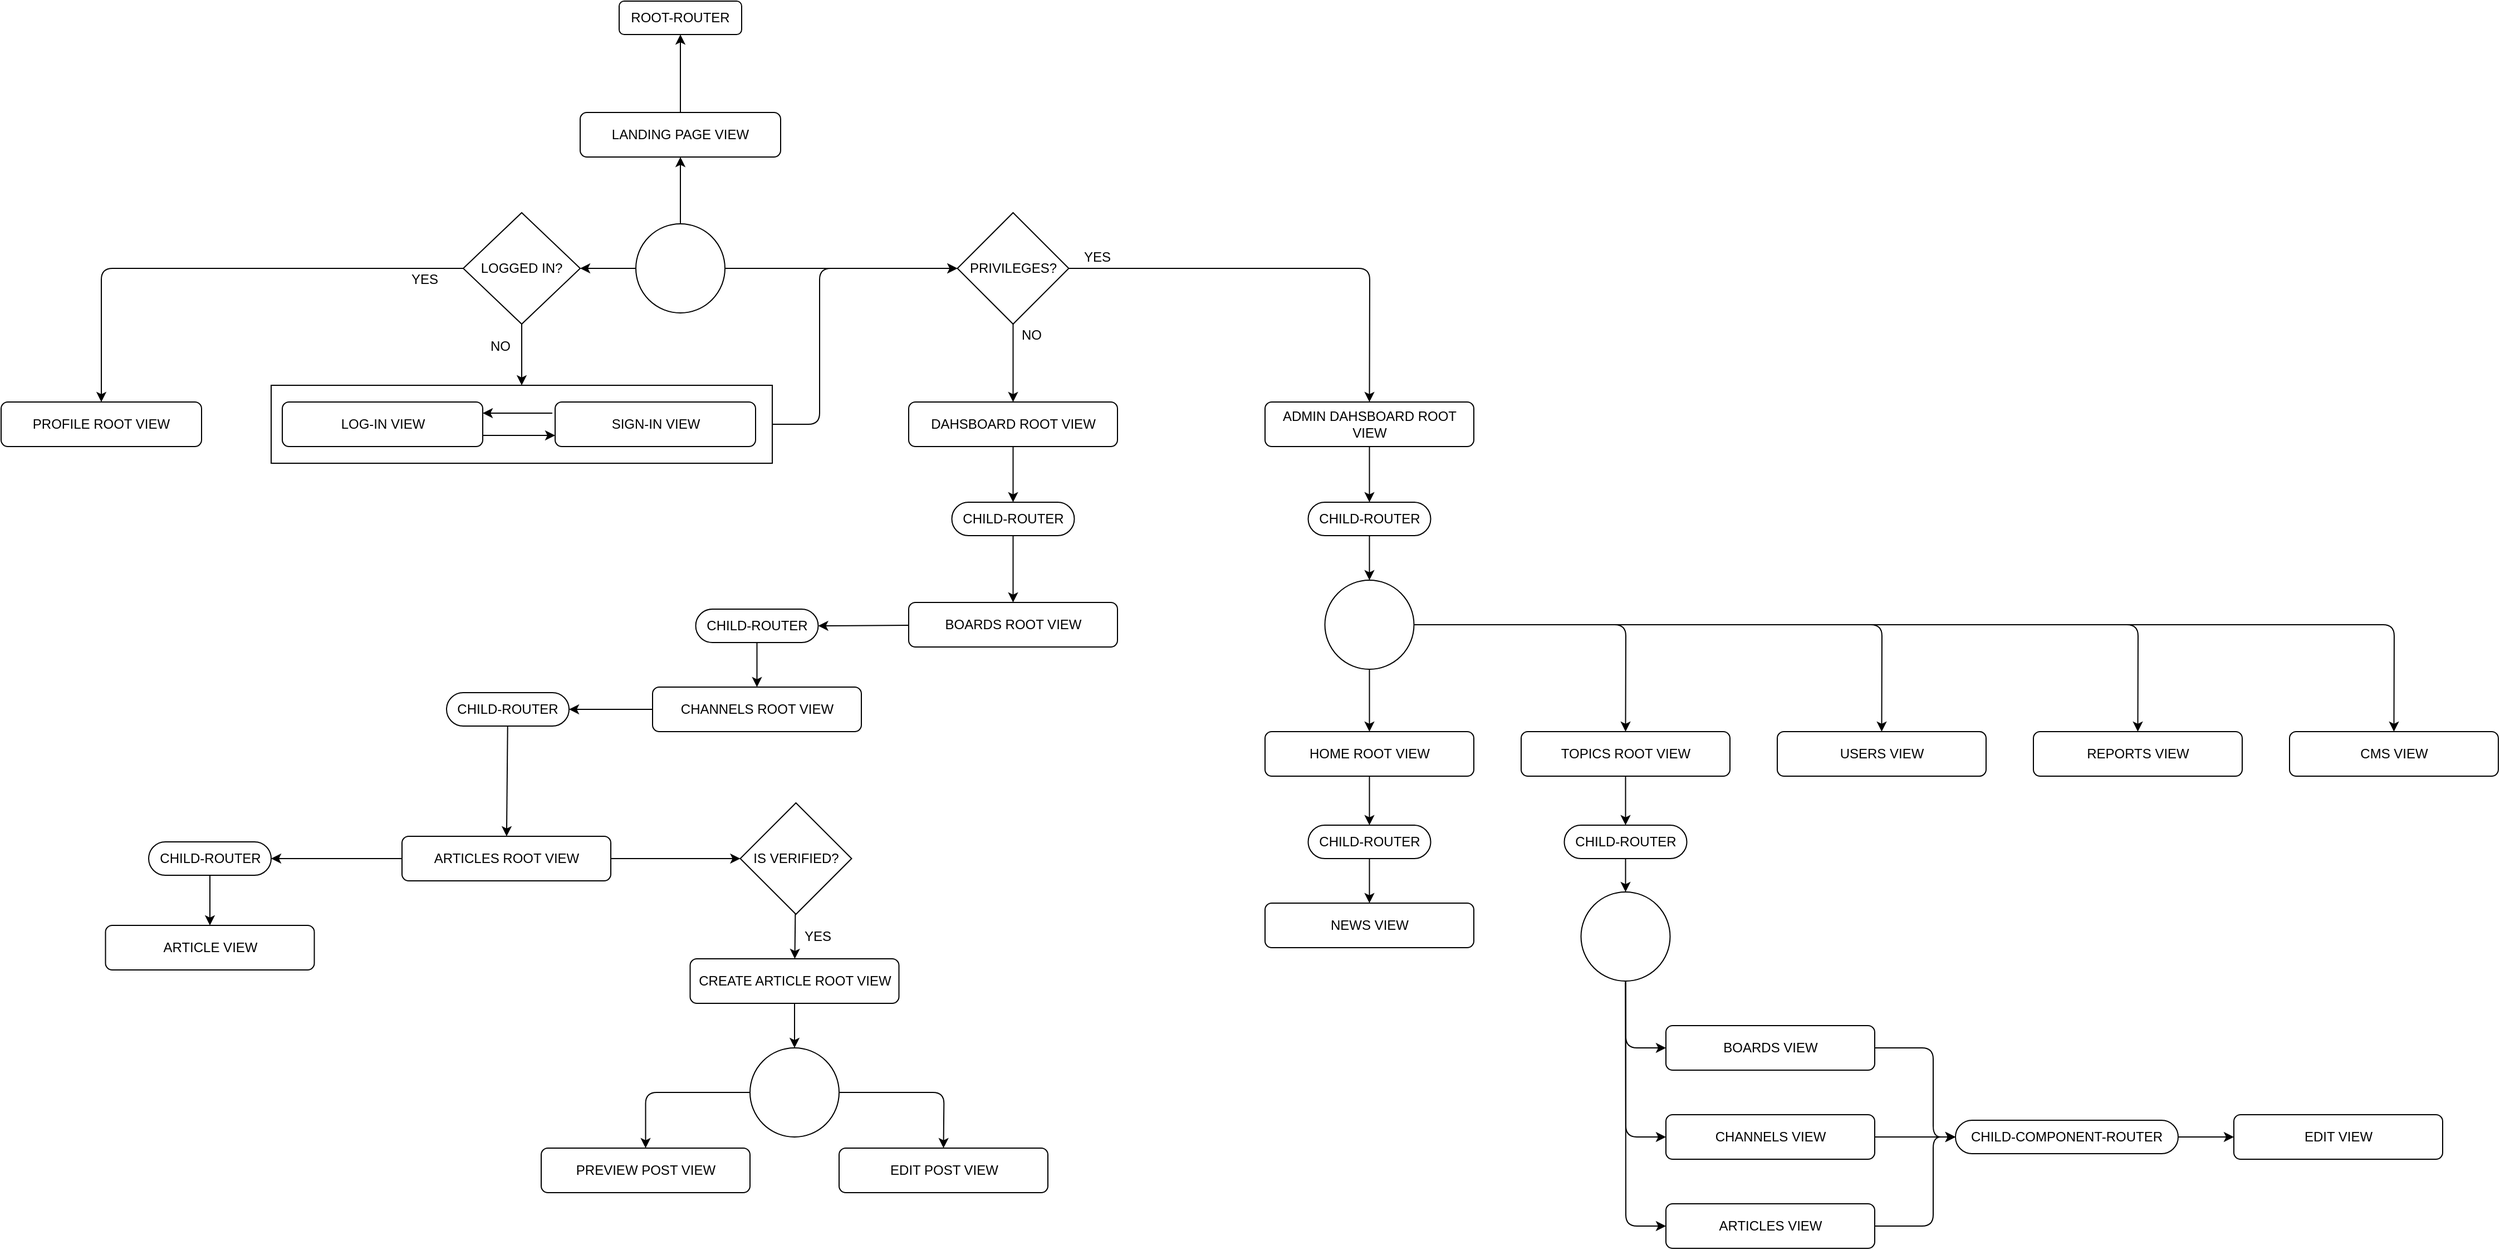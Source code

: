 <mxfile>
    <diagram id="yL-rEVnqnpewwGLNH99c" name="Preliminar Routes">
        <mxGraphModel dx="2252" dy="1122" grid="1" gridSize="10" guides="1" tooltips="1" connect="1" arrows="1" fold="1" page="1" pageScale="1" pageWidth="850" pageHeight="1100" math="0" shadow="0">
            <root>
                <mxCell id="0"/>
                <mxCell id="1" parent="0"/>
                <mxCell id="119" style="edgeStyle=none;html=1;entryX=0;entryY=0.5;entryDx=0;entryDy=0;" parent="1" source="30" target="36" edge="1">
                    <mxGeometry relative="1" as="geometry">
                        <Array as="points">
                            <mxPoint x="400" y="420"/>
                            <mxPoint x="400" y="280"/>
                        </Array>
                    </mxGeometry>
                </mxCell>
                <mxCell id="30" value="" style="rounded=0;whiteSpace=wrap;html=1;shadow=0;sketch=0;" parent="1" vertex="1">
                    <mxGeometry x="-92.5" y="385" width="450" height="70" as="geometry"/>
                </mxCell>
                <mxCell id="14" style="edgeStyle=none;html=1;exitX=0.5;exitY=0;exitDx=0;exitDy=0;entryX=0.5;entryY=1;entryDx=0;entryDy=0;" parent="1" source="12" target="26" edge="1">
                    <mxGeometry relative="1" as="geometry"/>
                </mxCell>
                <mxCell id="21" style="edgeStyle=none;html=1;entryX=0.5;entryY=0;entryDx=0;entryDy=0;startArrow=none;" parent="1" source="36" target="17" edge="1">
                    <mxGeometry relative="1" as="geometry">
                        <Array as="points">
                            <mxPoint x="894" y="280"/>
                        </Array>
                    </mxGeometry>
                </mxCell>
                <mxCell id="29" style="edgeStyle=none;html=1;exitX=0;exitY=0.5;exitDx=0;exitDy=0;entryX=1;entryY=0.5;entryDx=0;entryDy=0;" parent="1" source="12" target="28" edge="1">
                    <mxGeometry relative="1" as="geometry"/>
                </mxCell>
                <mxCell id="46" style="edgeStyle=none;html=1;" parent="1" source="12" target="36" edge="1">
                    <mxGeometry relative="1" as="geometry"/>
                </mxCell>
                <mxCell id="12" value="" style="ellipse;whiteSpace=wrap;html=1;aspect=fixed;shadow=0;sketch=0;" parent="1" vertex="1">
                    <mxGeometry x="235" y="240" width="80" height="80" as="geometry"/>
                </mxCell>
                <mxCell id="13" value="ROOT-ROUTER" style="rounded=1;whiteSpace=wrap;html=1;shadow=0;sketch=0;" parent="1" vertex="1">
                    <mxGeometry x="220" y="40" width="110" height="30" as="geometry"/>
                </mxCell>
                <mxCell id="69" style="edgeStyle=none;html=1;entryX=1;entryY=0.25;entryDx=0;entryDy=0;" parent="1" target="16" edge="1">
                    <mxGeometry relative="1" as="geometry">
                        <mxPoint x="160" y="410" as="sourcePoint"/>
                    </mxGeometry>
                </mxCell>
                <mxCell id="15" value="SIGN-IN VIEW" style="rounded=1;whiteSpace=wrap;html=1;shadow=0;sketch=0;" parent="1" vertex="1">
                    <mxGeometry x="162.5" y="400" width="180" height="40" as="geometry"/>
                </mxCell>
                <mxCell id="70" style="edgeStyle=none;html=1;exitX=1;exitY=0.75;exitDx=0;exitDy=0;entryX=0;entryY=0.75;entryDx=0;entryDy=0;" parent="1" source="16" target="15" edge="1">
                    <mxGeometry relative="1" as="geometry"/>
                </mxCell>
                <mxCell id="16" value="LOG-IN VIEW" style="rounded=1;whiteSpace=wrap;html=1;shadow=0;sketch=0;" parent="1" vertex="1">
                    <mxGeometry x="-82.5" y="400" width="180" height="40" as="geometry"/>
                </mxCell>
                <mxCell id="24" style="edgeStyle=none;html=1;entryX=0.5;entryY=0;entryDx=0;entryDy=0;" parent="1" source="17" target="22" edge="1">
                    <mxGeometry relative="1" as="geometry"/>
                </mxCell>
                <mxCell id="17" value="ADMIN DAHSBOARD ROOT VIEW" style="rounded=1;whiteSpace=wrap;html=1;shadow=0;sketch=0;" parent="1" vertex="1">
                    <mxGeometry x="800" y="400" width="187.5" height="40" as="geometry"/>
                </mxCell>
                <mxCell id="52" style="edgeStyle=none;html=1;exitX=0.5;exitY=1;exitDx=0;exitDy=0;entryX=0.5;entryY=0;entryDx=0;entryDy=0;" parent="1" source="22" target="51" edge="1">
                    <mxGeometry relative="1" as="geometry"/>
                </mxCell>
                <mxCell id="22" value="CHILD-ROUTER" style="rounded=1;whiteSpace=wrap;html=1;shadow=0;sketch=0;arcSize=50;" parent="1" vertex="1">
                    <mxGeometry x="838.75" y="490" width="110" height="30" as="geometry"/>
                </mxCell>
                <mxCell id="27" style="edgeStyle=none;html=1;exitX=0.5;exitY=0;exitDx=0;exitDy=0;entryX=0.5;entryY=1;entryDx=0;entryDy=0;" parent="1" source="26" target="13" edge="1">
                    <mxGeometry relative="1" as="geometry"/>
                </mxCell>
                <mxCell id="26" value="LANDING PAGE VIEW" style="rounded=1;whiteSpace=wrap;html=1;shadow=0;sketch=0;" parent="1" vertex="1">
                    <mxGeometry x="185" y="140" width="180" height="40" as="geometry"/>
                </mxCell>
                <mxCell id="31" style="edgeStyle=none;html=1;exitX=0.5;exitY=1;exitDx=0;exitDy=0;" parent="1" source="28" target="30" edge="1">
                    <mxGeometry relative="1" as="geometry"/>
                </mxCell>
                <mxCell id="33" style="edgeStyle=none;html=1;exitX=0;exitY=0.5;exitDx=0;exitDy=0;entryX=0.5;entryY=0;entryDx=0;entryDy=0;" parent="1" source="28" target="32" edge="1">
                    <mxGeometry relative="1" as="geometry">
                        <Array as="points">
                            <mxPoint x="-245" y="280"/>
                        </Array>
                    </mxGeometry>
                </mxCell>
                <mxCell id="28" value="LOGGED IN?" style="rhombus;whiteSpace=wrap;html=1;shadow=0;sketch=0;" parent="1" vertex="1">
                    <mxGeometry x="80" y="230" width="105" height="100" as="geometry"/>
                </mxCell>
                <mxCell id="32" value="PROFILE ROOT VIEW" style="rounded=1;whiteSpace=wrap;html=1;shadow=0;sketch=0;" parent="1" vertex="1">
                    <mxGeometry x="-335" y="400" width="180" height="40" as="geometry"/>
                </mxCell>
                <mxCell id="34" value="NO" style="text;html=1;align=center;verticalAlign=middle;resizable=0;points=[];autosize=1;strokeColor=none;fillColor=none;" parent="1" vertex="1">
                    <mxGeometry x="97.5" y="340" width="30" height="20" as="geometry"/>
                </mxCell>
                <mxCell id="35" value="YES" style="text;html=1;align=center;verticalAlign=middle;resizable=0;points=[];autosize=1;strokeColor=none;fillColor=none;" parent="1" vertex="1">
                    <mxGeometry x="25" y="280" width="40" height="20" as="geometry"/>
                </mxCell>
                <mxCell id="50" style="edgeStyle=none;html=1;entryX=0.5;entryY=0;entryDx=0;entryDy=0;" parent="1" source="36" target="48" edge="1">
                    <mxGeometry relative="1" as="geometry"/>
                </mxCell>
                <mxCell id="36" value="PRIVILEGES?" style="rhombus;whiteSpace=wrap;html=1;shadow=0;sketch=0;" parent="1" vertex="1">
                    <mxGeometry x="523.75" y="230" width="100" height="100" as="geometry"/>
                </mxCell>
                <mxCell id="47" style="edgeStyle=none;html=1;entryX=0.5;entryY=0;entryDx=0;entryDy=0;" parent="1" source="48" target="49" edge="1">
                    <mxGeometry relative="1" as="geometry"/>
                </mxCell>
                <mxCell id="48" value="DAHSBOARD ROOT VIEW" style="rounded=1;whiteSpace=wrap;html=1;shadow=0;sketch=0;" parent="1" vertex="1">
                    <mxGeometry x="480" y="400" width="187.5" height="40" as="geometry"/>
                </mxCell>
                <mxCell id="54" style="edgeStyle=none;html=1;exitX=0.5;exitY=1;exitDx=0;exitDy=0;" parent="1" source="49" target="53" edge="1">
                    <mxGeometry relative="1" as="geometry"/>
                </mxCell>
                <mxCell id="49" value="CHILD-ROUTER" style="rounded=1;whiteSpace=wrap;html=1;shadow=0;sketch=0;arcSize=50;" parent="1" vertex="1">
                    <mxGeometry x="518.75" y="490" width="110" height="30" as="geometry"/>
                </mxCell>
                <mxCell id="90" style="edgeStyle=none;html=1;" parent="1" source="51" target="85" edge="1">
                    <mxGeometry relative="1" as="geometry"/>
                </mxCell>
                <mxCell id="92" style="edgeStyle=none;html=1;entryX=0.5;entryY=0;entryDx=0;entryDy=0;exitX=1;exitY=0.5;exitDx=0;exitDy=0;" parent="1" source="51" target="89" edge="1">
                    <mxGeometry relative="1" as="geometry">
                        <Array as="points">
                            <mxPoint x="1814" y="600"/>
                        </Array>
                    </mxGeometry>
                </mxCell>
                <mxCell id="93" style="edgeStyle=none;html=1;entryX=0.5;entryY=0;entryDx=0;entryDy=0;" parent="1" source="51" target="86" edge="1">
                    <mxGeometry relative="1" as="geometry">
                        <Array as="points">
                            <mxPoint x="1124" y="600"/>
                        </Array>
                    </mxGeometry>
                </mxCell>
                <mxCell id="94" style="edgeStyle=none;html=1;entryX=0.5;entryY=0;entryDx=0;entryDy=0;" parent="1" source="51" target="87" edge="1">
                    <mxGeometry relative="1" as="geometry">
                        <Array as="points">
                            <mxPoint x="1354" y="600"/>
                        </Array>
                    </mxGeometry>
                </mxCell>
                <mxCell id="95" style="edgeStyle=none;html=1;entryX=0.5;entryY=0;entryDx=0;entryDy=0;" parent="1" source="51" target="88" edge="1">
                    <mxGeometry relative="1" as="geometry">
                        <Array as="points">
                            <mxPoint x="1584" y="600"/>
                        </Array>
                    </mxGeometry>
                </mxCell>
                <mxCell id="51" value="" style="ellipse;whiteSpace=wrap;html=1;aspect=fixed;shadow=0;sketch=0;" parent="1" vertex="1">
                    <mxGeometry x="853.75" y="560" width="80" height="80" as="geometry"/>
                </mxCell>
                <mxCell id="59" style="edgeStyle=none;html=1;entryX=1;entryY=0.5;entryDx=0;entryDy=0;" parent="1" source="53" target="55" edge="1">
                    <mxGeometry relative="1" as="geometry"/>
                </mxCell>
                <mxCell id="53" value="BOARDS ROOT VIEW" style="rounded=1;whiteSpace=wrap;html=1;shadow=0;sketch=0;" parent="1" vertex="1">
                    <mxGeometry x="480" y="580" width="187.5" height="40" as="geometry"/>
                </mxCell>
                <mxCell id="58" style="edgeStyle=none;html=1;" parent="1" source="55" target="57" edge="1">
                    <mxGeometry relative="1" as="geometry"/>
                </mxCell>
                <mxCell id="55" value="CHILD-ROUTER" style="rounded=1;whiteSpace=wrap;html=1;shadow=0;sketch=0;arcSize=50;" parent="1" vertex="1">
                    <mxGeometry x="288.75" y="586" width="110" height="30" as="geometry"/>
                </mxCell>
                <mxCell id="61" style="edgeStyle=none;html=1;entryX=1;entryY=0.5;entryDx=0;entryDy=0;" parent="1" source="57" target="60" edge="1">
                    <mxGeometry relative="1" as="geometry"/>
                </mxCell>
                <mxCell id="57" value="CHANNELS ROOT VIEW" style="rounded=1;whiteSpace=wrap;html=1;shadow=0;sketch=0;" parent="1" vertex="1">
                    <mxGeometry x="250" y="656" width="187.5" height="40" as="geometry"/>
                </mxCell>
                <mxCell id="65" style="edgeStyle=none;html=1;" parent="1" source="60" target="64" edge="1">
                    <mxGeometry relative="1" as="geometry"/>
                </mxCell>
                <mxCell id="60" value="CHILD-ROUTER" style="rounded=1;whiteSpace=wrap;html=1;shadow=0;sketch=0;arcSize=50;" parent="1" vertex="1">
                    <mxGeometry x="65" y="661" width="110" height="30" as="geometry"/>
                </mxCell>
                <mxCell id="81" style="edgeStyle=none;html=1;entryX=0;entryY=0.5;entryDx=0;entryDy=0;" parent="1" source="64" target="66" edge="1">
                    <mxGeometry relative="1" as="geometry"/>
                </mxCell>
                <mxCell id="82" style="edgeStyle=none;html=1;" parent="1" source="64" target="80" edge="1">
                    <mxGeometry relative="1" as="geometry"/>
                </mxCell>
                <mxCell id="64" value="ARTICLES ROOT VIEW" style="rounded=1;whiteSpace=wrap;html=1;shadow=0;sketch=0;" parent="1" vertex="1">
                    <mxGeometry x="25" y="790" width="187.5" height="40" as="geometry"/>
                </mxCell>
                <mxCell id="72" style="edgeStyle=none;html=1;" parent="1" source="66" target="71" edge="1">
                    <mxGeometry relative="1" as="geometry"/>
                </mxCell>
                <mxCell id="66" value="IS VERIFIED?" style="rhombus;whiteSpace=wrap;html=1;" parent="1" vertex="1">
                    <mxGeometry x="328.75" y="760" width="100" height="100" as="geometry"/>
                </mxCell>
                <mxCell id="74" style="edgeStyle=none;html=1;entryX=0.5;entryY=0;entryDx=0;entryDy=0;" parent="1" source="71" target="73" edge="1">
                    <mxGeometry relative="1" as="geometry"/>
                </mxCell>
                <mxCell id="71" value="CREATE ARTICLE ROOT VIEW" style="rounded=1;whiteSpace=wrap;html=1;shadow=0;sketch=0;" parent="1" vertex="1">
                    <mxGeometry x="283.75" y="900" width="187.5" height="40" as="geometry"/>
                </mxCell>
                <mxCell id="77" style="edgeStyle=none;html=1;entryX=0.5;entryY=0;entryDx=0;entryDy=0;" parent="1" source="73" target="75" edge="1">
                    <mxGeometry relative="1" as="geometry">
                        <Array as="points">
                            <mxPoint x="511.75" y="1020"/>
                        </Array>
                    </mxGeometry>
                </mxCell>
                <mxCell id="78" style="edgeStyle=none;html=1;entryX=0.5;entryY=0;entryDx=0;entryDy=0;" parent="1" source="73" target="76" edge="1">
                    <mxGeometry relative="1" as="geometry">
                        <Array as="points">
                            <mxPoint x="243.75" y="1020"/>
                        </Array>
                    </mxGeometry>
                </mxCell>
                <mxCell id="73" value="" style="ellipse;whiteSpace=wrap;html=1;aspect=fixed;shadow=0;sketch=0;" parent="1" vertex="1">
                    <mxGeometry x="337.5" y="980" width="80" height="80" as="geometry"/>
                </mxCell>
                <mxCell id="75" value="EDIT POST VIEW" style="rounded=1;whiteSpace=wrap;html=1;shadow=0;sketch=0;" parent="1" vertex="1">
                    <mxGeometry x="417.5" y="1070" width="187.5" height="40" as="geometry"/>
                </mxCell>
                <mxCell id="76" value="PREVIEW POST VIEW" style="rounded=1;whiteSpace=wrap;html=1;shadow=0;sketch=0;" parent="1" vertex="1">
                    <mxGeometry x="150" y="1070" width="187.5" height="40" as="geometry"/>
                </mxCell>
                <mxCell id="79" value="YES" style="text;html=1;align=center;verticalAlign=middle;resizable=0;points=[];autosize=1;strokeColor=none;fillColor=none;" parent="1" vertex="1">
                    <mxGeometry x="377.5" y="870" width="40" height="20" as="geometry"/>
                </mxCell>
                <mxCell id="84" style="edgeStyle=none;html=1;" parent="1" source="80" target="83" edge="1">
                    <mxGeometry relative="1" as="geometry"/>
                </mxCell>
                <mxCell id="80" value="CHILD-ROUTER" style="rounded=1;whiteSpace=wrap;html=1;shadow=0;sketch=0;arcSize=50;" parent="1" vertex="1">
                    <mxGeometry x="-202.5" y="795" width="110" height="30" as="geometry"/>
                </mxCell>
                <mxCell id="83" value="ARTICLE VIEW" style="rounded=1;whiteSpace=wrap;html=1;shadow=0;sketch=0;" parent="1" vertex="1">
                    <mxGeometry x="-241.25" y="870" width="187.5" height="40" as="geometry"/>
                </mxCell>
                <mxCell id="97" style="edgeStyle=none;html=1;" parent="1" source="85" target="96" edge="1">
                    <mxGeometry relative="1" as="geometry"/>
                </mxCell>
                <mxCell id="85" value="HOME ROOT&amp;nbsp;VIEW" style="rounded=1;whiteSpace=wrap;html=1;shadow=0;sketch=0;" parent="1" vertex="1">
                    <mxGeometry x="800" y="696" width="187.5" height="40" as="geometry"/>
                </mxCell>
                <mxCell id="101" style="edgeStyle=none;html=1;entryX=0.5;entryY=0;entryDx=0;entryDy=0;" parent="1" source="86" target="100" edge="1">
                    <mxGeometry relative="1" as="geometry"/>
                </mxCell>
                <mxCell id="86" value="TOPICS ROOT VIEW" style="rounded=1;whiteSpace=wrap;html=1;shadow=0;sketch=0;" parent="1" vertex="1">
                    <mxGeometry x="1030" y="696" width="187.5" height="40" as="geometry"/>
                </mxCell>
                <mxCell id="87" value="USERS VIEW" style="rounded=1;whiteSpace=wrap;html=1;shadow=0;sketch=0;" parent="1" vertex="1">
                    <mxGeometry x="1260" y="696" width="187.5" height="40" as="geometry"/>
                </mxCell>
                <mxCell id="88" value="REPORTS VIEW" style="rounded=1;whiteSpace=wrap;html=1;shadow=0;sketch=0;" parent="1" vertex="1">
                    <mxGeometry x="1490" y="696" width="187.5" height="40" as="geometry"/>
                </mxCell>
                <mxCell id="89" value="CMS VIEW" style="rounded=1;whiteSpace=wrap;html=1;shadow=0;sketch=0;" parent="1" vertex="1">
                    <mxGeometry x="1720" y="696" width="187.5" height="40" as="geometry"/>
                </mxCell>
                <mxCell id="99" style="edgeStyle=none;html=1;" parent="1" source="96" target="98" edge="1">
                    <mxGeometry relative="1" as="geometry"/>
                </mxCell>
                <mxCell id="96" value="CHILD-ROUTER" style="rounded=1;whiteSpace=wrap;html=1;shadow=0;sketch=0;arcSize=50;" parent="1" vertex="1">
                    <mxGeometry x="838.75" y="780" width="110" height="30" as="geometry"/>
                </mxCell>
                <mxCell id="98" value="NEWS VIEW" style="rounded=1;whiteSpace=wrap;html=1;shadow=0;sketch=0;" parent="1" vertex="1">
                    <mxGeometry x="800" y="850" width="187.5" height="40" as="geometry"/>
                </mxCell>
                <mxCell id="103" style="edgeStyle=none;html=1;entryX=0.5;entryY=0;entryDx=0;entryDy=0;" parent="1" source="100" target="102" edge="1">
                    <mxGeometry relative="1" as="geometry"/>
                </mxCell>
                <mxCell id="100" value="CHILD-ROUTER" style="rounded=1;whiteSpace=wrap;html=1;shadow=0;sketch=0;arcSize=50;" parent="1" vertex="1">
                    <mxGeometry x="1068.75" y="780" width="110" height="30" as="geometry"/>
                </mxCell>
                <mxCell id="110" style="edgeStyle=none;html=1;entryX=0;entryY=0.5;entryDx=0;entryDy=0;" parent="1" source="102" target="109" edge="1">
                    <mxGeometry relative="1" as="geometry">
                        <Array as="points">
                            <mxPoint x="1124" y="1140"/>
                        </Array>
                    </mxGeometry>
                </mxCell>
                <mxCell id="111" style="edgeStyle=none;html=1;entryX=0;entryY=0.5;entryDx=0;entryDy=0;" parent="1" source="102" target="107" edge="1">
                    <mxGeometry relative="1" as="geometry">
                        <Array as="points">
                            <mxPoint x="1124" y="980"/>
                        </Array>
                    </mxGeometry>
                </mxCell>
                <mxCell id="112" style="edgeStyle=none;html=1;entryX=0;entryY=0.5;entryDx=0;entryDy=0;" parent="1" source="102" target="108" edge="1">
                    <mxGeometry relative="1" as="geometry">
                        <Array as="points">
                            <mxPoint x="1124" y="1060"/>
                        </Array>
                    </mxGeometry>
                </mxCell>
                <mxCell id="102" value="" style="ellipse;whiteSpace=wrap;html=1;aspect=fixed;shadow=0;sketch=0;" parent="1" vertex="1">
                    <mxGeometry x="1083.75" y="840" width="80" height="80" as="geometry"/>
                </mxCell>
                <mxCell id="104" value="NO" style="text;html=1;align=center;verticalAlign=middle;resizable=0;points=[];autosize=1;strokeColor=none;fillColor=none;" parent="1" vertex="1">
                    <mxGeometry x="575" y="330" width="30" height="20" as="geometry"/>
                </mxCell>
                <mxCell id="105" value="YES" style="text;html=1;align=center;verticalAlign=middle;resizable=0;points=[];autosize=1;strokeColor=none;fillColor=none;" parent="1" vertex="1">
                    <mxGeometry x="628.75" y="260" width="40" height="20" as="geometry"/>
                </mxCell>
                <mxCell id="116" style="edgeStyle=none;html=1;" parent="1" source="107" edge="1">
                    <mxGeometry relative="1" as="geometry">
                        <mxPoint x="1420" y="1060" as="targetPoint"/>
                        <Array as="points">
                            <mxPoint x="1400" y="980"/>
                            <mxPoint x="1400" y="1060"/>
                        </Array>
                    </mxGeometry>
                </mxCell>
                <mxCell id="107" value="BOARDS VIEW" style="rounded=1;whiteSpace=wrap;html=1;shadow=0;sketch=0;" parent="1" vertex="1">
                    <mxGeometry x="1160" y="960" width="187.5" height="40" as="geometry"/>
                </mxCell>
                <mxCell id="115" style="edgeStyle=none;html=1;entryX=0;entryY=0.5;entryDx=0;entryDy=0;" parent="1" source="108" target="113" edge="1">
                    <mxGeometry relative="1" as="geometry"/>
                </mxCell>
                <mxCell id="108" value="CHANNELS VIEW" style="rounded=1;whiteSpace=wrap;html=1;shadow=0;sketch=0;" parent="1" vertex="1">
                    <mxGeometry x="1160" y="1040" width="187.5" height="40" as="geometry"/>
                </mxCell>
                <mxCell id="114" style="edgeStyle=none;html=1;entryX=0;entryY=0.5;entryDx=0;entryDy=0;" parent="1" source="109" target="113" edge="1">
                    <mxGeometry relative="1" as="geometry">
                        <mxPoint x="1380.0" y="1140" as="targetPoint"/>
                        <Array as="points">
                            <mxPoint x="1400" y="1140"/>
                            <mxPoint x="1400" y="1060"/>
                        </Array>
                    </mxGeometry>
                </mxCell>
                <mxCell id="109" value="ARTICLES VIEW" style="rounded=1;whiteSpace=wrap;html=1;shadow=0;sketch=0;" parent="1" vertex="1">
                    <mxGeometry x="1160" y="1120" width="187.5" height="40" as="geometry"/>
                </mxCell>
                <mxCell id="118" style="edgeStyle=none;html=1;" parent="1" source="113" target="117" edge="1">
                    <mxGeometry relative="1" as="geometry"/>
                </mxCell>
                <mxCell id="113" value="CHILD-COMPONENT-ROUTER" style="rounded=1;whiteSpace=wrap;html=1;shadow=0;sketch=0;arcSize=50;" parent="1" vertex="1">
                    <mxGeometry x="1420" y="1045" width="200" height="30" as="geometry"/>
                </mxCell>
                <mxCell id="117" value="EDIT VIEW" style="rounded=1;whiteSpace=wrap;html=1;shadow=0;sketch=0;" parent="1" vertex="1">
                    <mxGeometry x="1670" y="1040" width="187.5" height="40" as="geometry"/>
                </mxCell>
            </root>
        </mxGraphModel>
    </diagram>
    <diagram id="ux_GjhKosoBnVBOw03yN" name="Routes">
        <mxGraphModel dx="3855" dy="1450" grid="1" gridSize="10" guides="1" tooltips="1" connect="1" arrows="1" fold="1" page="1" pageScale="1" pageWidth="850" pageHeight="1100" math="0" shadow="0">
            <root>
                <mxCell id="CBwO-R-Ii1OIMNnKbIEP-0"/>
                <mxCell id="CBwO-R-Ii1OIMNnKbIEP-1" parent="CBwO-R-Ii1OIMNnKbIEP-0"/>
                <mxCell id="Air7IKERd5YMMg7ctZau-6" value="" style="group;fillColor=#a20025;fontColor=#ffffff;strokeColor=#6F0000;" parent="CBwO-R-Ii1OIMNnKbIEP-1" vertex="1" connectable="0">
                    <mxGeometry x="300" y="290" width="250" height="60" as="geometry"/>
                </mxCell>
                <mxCell id="Air7IKERd5YMMg7ctZau-3" value="" style="rounded=0;whiteSpace=wrap;html=1;fontSize=18;" parent="Air7IKERd5YMMg7ctZau-6" vertex="1">
                    <mxGeometry width="250" height="60" as="geometry"/>
                </mxCell>
                <mxCell id="Air7IKERd5YMMg7ctZau-1" value="Sign-in" style="rounded=1;whiteSpace=wrap;html=1;fontSize=18;fillColor=#a20025;fontColor=#ffffff;strokeColor=#6F0000;" parent="Air7IKERd5YMMg7ctZau-6" vertex="1">
                    <mxGeometry x="10" y="10" width="90" height="40" as="geometry"/>
                </mxCell>
                <mxCell id="Air7IKERd5YMMg7ctZau-5" style="edgeStyle=none;html=1;exitX=0;exitY=0.75;exitDx=0;exitDy=0;entryX=1;entryY=0.75;entryDx=0;entryDy=0;fontSize=18;" parent="Air7IKERd5YMMg7ctZau-6" source="Air7IKERd5YMMg7ctZau-2" target="Air7IKERd5YMMg7ctZau-1" edge="1">
                    <mxGeometry relative="1" as="geometry"/>
                </mxCell>
                <mxCell id="Air7IKERd5YMMg7ctZau-2" value="Sign-up" style="rounded=1;whiteSpace=wrap;html=1;fontSize=18;fillColor=#a20025;fontColor=#ffffff;strokeColor=#6F0000;" parent="Air7IKERd5YMMg7ctZau-6" vertex="1">
                    <mxGeometry x="150" y="10" width="90" height="40" as="geometry"/>
                </mxCell>
                <mxCell id="Air7IKERd5YMMg7ctZau-4" style="edgeStyle=none;html=1;exitX=1;exitY=0.25;exitDx=0;exitDy=0;entryX=0;entryY=0.25;entryDx=0;entryDy=0;fontSize=18;" parent="Air7IKERd5YMMg7ctZau-6" source="Air7IKERd5YMMg7ctZau-1" target="Air7IKERd5YMMg7ctZau-2" edge="1">
                    <mxGeometry relative="1" as="geometry"/>
                </mxCell>
                <mxCell id="Air7IKERd5YMMg7ctZau-10" style="edgeStyle=none;html=1;exitX=0.5;exitY=0;exitDx=0;exitDy=0;fontSize=18;" parent="CBwO-R-Ii1OIMNnKbIEP-1" source="Air7IKERd5YMMg7ctZau-0" target="Air7IKERd5YMMg7ctZau-9" edge="1">
                    <mxGeometry relative="1" as="geometry"/>
                </mxCell>
                <mxCell id="Air7IKERd5YMMg7ctZau-11" value="localhost:4200/" style="edgeLabel;html=1;align=center;verticalAlign=middle;resizable=0;points=[];fontSize=18;" parent="Air7IKERd5YMMg7ctZau-10" vertex="1" connectable="0">
                    <mxGeometry x="0.264" y="-2" relative="1" as="geometry">
                        <mxPoint x="-2" y="14" as="offset"/>
                    </mxGeometry>
                </mxCell>
                <mxCell id="Air7IKERd5YMMg7ctZau-12" style="edgeStyle=none;html=1;entryX=0.5;entryY=0;entryDx=0;entryDy=0;fontSize=18;" parent="CBwO-R-Ii1OIMNnKbIEP-1" source="Air7IKERd5YMMg7ctZau-0" target="Air7IKERd5YMMg7ctZau-1" edge="1">
                    <mxGeometry relative="1" as="geometry">
                        <Array as="points">
                            <mxPoint x="425" y="230"/>
                            <mxPoint x="355" y="230"/>
                        </Array>
                    </mxGeometry>
                </mxCell>
                <mxCell id="Air7IKERd5YMMg7ctZau-14" value="localhost:4200/signin" style="edgeLabel;html=1;align=center;verticalAlign=middle;resizable=0;points=[];fontSize=18;" parent="Air7IKERd5YMMg7ctZau-12" vertex="1" connectable="0">
                    <mxGeometry x="-0.398" y="1" relative="1" as="geometry">
                        <mxPoint x="-62" y="29" as="offset"/>
                    </mxGeometry>
                </mxCell>
                <mxCell id="Air7IKERd5YMMg7ctZau-13" value="localhost:4200/signup" style="edgeStyle=none;html=1;entryX=0.5;entryY=0;entryDx=0;entryDy=0;fontSize=18;" parent="CBwO-R-Ii1OIMNnKbIEP-1" source="Air7IKERd5YMMg7ctZau-0" target="Air7IKERd5YMMg7ctZau-2" edge="1">
                    <mxGeometry x="0.529" y="35" relative="1" as="geometry">
                        <Array as="points">
                            <mxPoint x="425" y="230"/>
                            <mxPoint x="495" y="230"/>
                        </Array>
                        <mxPoint as="offset"/>
                    </mxGeometry>
                </mxCell>
                <mxCell id="Air7IKERd5YMMg7ctZau-16" style="edgeStyle=none;html=1;entryX=0.5;entryY=0;entryDx=0;entryDy=0;fontSize=18;" parent="CBwO-R-Ii1OIMNnKbIEP-1" source="Air7IKERd5YMMg7ctZau-0" target="Air7IKERd5YMMg7ctZau-15" edge="1">
                    <mxGeometry relative="1" as="geometry">
                        <Array as="points">
                            <mxPoint x="116" y="160"/>
                        </Array>
                    </mxGeometry>
                </mxCell>
                <mxCell id="Air7IKERd5YMMg7ctZau-17" value="localhost:4200/myprofile/:id" style="edgeLabel;html=1;align=center;verticalAlign=middle;resizable=0;points=[];fontSize=18;" parent="Air7IKERd5YMMg7ctZau-16" vertex="1" connectable="0">
                    <mxGeometry x="0.523" y="3" relative="1" as="geometry">
                        <mxPoint x="2" y="57" as="offset"/>
                    </mxGeometry>
                </mxCell>
                <mxCell id="Air7IKERd5YMMg7ctZau-18" value="[USER GUARD]&amp;nbsp; =&amp;gt;&lt;br&gt;{Registered, IsOwner}" style="edgeLabel;html=1;align=center;verticalAlign=middle;resizable=0;points=[];fontSize=18;" parent="Air7IKERd5YMMg7ctZau-16" vertex="1" connectable="0">
                    <mxGeometry x="0.374" y="-1" relative="1" as="geometry">
                        <mxPoint y="19" as="offset"/>
                    </mxGeometry>
                </mxCell>
                <mxCell id="IxjN-lS2GP4bhqvUeR9_-1" style="edgeStyle=none;html=1;fontSize=18;entryX=0.5;entryY=0;entryDx=0;entryDy=0;" parent="CBwO-R-Ii1OIMNnKbIEP-1" source="Air7IKERd5YMMg7ctZau-0" target="IxjN-lS2GP4bhqvUeR9_-7" edge="1">
                    <mxGeometry relative="1" as="geometry">
                        <mxPoint x="740" y="310" as="targetPoint"/>
                        <Array as="points">
                            <mxPoint x="745" y="160"/>
                        </Array>
                    </mxGeometry>
                </mxCell>
                <mxCell id="IxjN-lS2GP4bhqvUeR9_-2" value="localhost:4200/boards" style="edgeLabel;html=1;align=center;verticalAlign=middle;resizable=0;points=[];fontSize=18;" parent="IxjN-lS2GP4bhqvUeR9_-1" vertex="1" connectable="0">
                    <mxGeometry x="0.774" y="1" relative="1" as="geometry">
                        <mxPoint x="-1" y="6" as="offset"/>
                    </mxGeometry>
                </mxCell>
                <mxCell id="IxjN-lS2GP4bhqvUeR9_-4" style="edgeStyle=none;html=1;entryX=0.5;entryY=0;entryDx=0;entryDy=0;fontSize=18;" parent="CBwO-R-Ii1OIMNnKbIEP-1" source="Air7IKERd5YMMg7ctZau-0" target="IxjN-lS2GP4bhqvUeR9_-3" edge="1">
                    <mxGeometry relative="1" as="geometry">
                        <Array as="points">
                            <mxPoint x="985" y="160"/>
                        </Array>
                    </mxGeometry>
                </mxCell>
                <mxCell id="IxjN-lS2GP4bhqvUeR9_-5" value="localhost:4200/admin" style="edgeLabel;html=1;align=center;verticalAlign=middle;resizable=0;points=[];fontSize=18;" parent="IxjN-lS2GP4bhqvUeR9_-4" vertex="1" connectable="0">
                    <mxGeometry x="0.635" y="1" relative="1" as="geometry">
                        <mxPoint x="-1" y="80" as="offset"/>
                    </mxGeometry>
                </mxCell>
                <mxCell id="IxjN-lS2GP4bhqvUeR9_-6" value="[ADMIN GUARD]" style="edgeLabel;html=1;align=center;verticalAlign=middle;resizable=0;points=[];fontSize=18;" parent="IxjN-lS2GP4bhqvUeR9_-4" vertex="1" connectable="0">
                    <mxGeometry x="0.625" y="5" relative="1" as="geometry">
                        <mxPoint y="23" as="offset"/>
                    </mxGeometry>
                </mxCell>
                <mxCell id="Air7IKERd5YMMg7ctZau-0" value="&lt;font style=&quot;font-size: 18px&quot;&gt;Root Router&lt;/font&gt;" style="ellipse;whiteSpace=wrap;html=1;aspect=fixed;fillColor=#6a00ff;fontColor=#ffffff;strokeColor=#3700CC;" parent="CBwO-R-Ii1OIMNnKbIEP-1" vertex="1">
                    <mxGeometry x="385" y="120" width="80" height="80" as="geometry"/>
                </mxCell>
                <mxCell id="Air7IKERd5YMMg7ctZau-9" value="Lading Page" style="rounded=1;whiteSpace=wrap;html=1;fontSize=18;fillColor=#a20025;fontColor=#ffffff;strokeColor=#6F0000;" parent="CBwO-R-Ii1OIMNnKbIEP-1" vertex="1">
                    <mxGeometry x="365" y="20" width="120" height="30" as="geometry"/>
                </mxCell>
                <mxCell id="Air7IKERd5YMMg7ctZau-15" value="Edit Profile Component" style="rounded=1;whiteSpace=wrap;html=1;fontSize=18;fillColor=#a20025;fontColor=#ffffff;strokeColor=#6F0000;" parent="CBwO-R-Ii1OIMNnKbIEP-1" vertex="1">
                    <mxGeometry x="20.5" y="300" width="190" height="40" as="geometry"/>
                </mxCell>
                <mxCell id="IxjN-lS2GP4bhqvUeR9_-11" style="edgeStyle=none;html=1;entryX=0.5;entryY=0;entryDx=0;entryDy=0;fontSize=18;" parent="CBwO-R-Ii1OIMNnKbIEP-1" source="IxjN-lS2GP4bhqvUeR9_-3" target="IxjN-lS2GP4bhqvUeR9_-9" edge="1">
                    <mxGeometry relative="1" as="geometry"/>
                </mxCell>
                <mxCell id="IxjN-lS2GP4bhqvUeR9_-3" value="ADMIN ROOT" style="rounded=0;whiteSpace=wrap;html=1;fontSize=18;fillColor=#60a917;fontColor=#ffffff;strokeColor=#2D7600;" parent="CBwO-R-Ii1OIMNnKbIEP-1" vertex="1">
                    <mxGeometry x="910" y="300" width="150" height="40" as="geometry"/>
                </mxCell>
                <mxCell id="h3U-ndq0wjFjbMxy49mH-43" style="edgeStyle=none;html=1;fontSize=18;strokeColor=#FFFFFF;strokeWidth=1;" parent="CBwO-R-Ii1OIMNnKbIEP-1" source="IxjN-lS2GP4bhqvUeR9_-7" target="h3U-ndq0wjFjbMxy49mH-5" edge="1">
                    <mxGeometry relative="1" as="geometry"/>
                </mxCell>
                <mxCell id="IxjN-lS2GP4bhqvUeR9_-7" value="DASHBOARD ROOT" style="rounded=0;whiteSpace=wrap;html=1;fontSize=18;fillColor=#60a917;fontColor=#ffffff;strokeColor=#2D7600;" parent="CBwO-R-Ii1OIMNnKbIEP-1" vertex="1">
                    <mxGeometry x="645" y="300" width="200" height="40" as="geometry"/>
                </mxCell>
                <mxCell id="yVVyNZsMStvlFi68Byq9-1" style="edgeStyle=none;html=1;fontSize=18;" parent="CBwO-R-Ii1OIMNnKbIEP-1" source="IxjN-lS2GP4bhqvUeR9_-9" target="yVVyNZsMStvlFi68Byq9-0" edge="1">
                    <mxGeometry relative="1" as="geometry"/>
                </mxCell>
                <mxCell id="1nFxGsLl8fb0k1qsUSue-1" value="/admin/home" style="edgeLabel;html=1;align=center;verticalAlign=middle;resizable=0;points=[];fontSize=18;" parent="yVVyNZsMStvlFi68Byq9-1" vertex="1" connectable="0">
                    <mxGeometry x="-0.194" y="1" relative="1" as="geometry">
                        <mxPoint x="4" y="-93" as="offset"/>
                    </mxGeometry>
                </mxCell>
                <mxCell id="1nFxGsLl8fb0k1qsUSue-2" style="edgeStyle=none;html=1;entryX=0.5;entryY=0;entryDx=0;entryDy=0;fontSize=18;" parent="CBwO-R-Ii1OIMNnKbIEP-1" source="IxjN-lS2GP4bhqvUeR9_-9" target="1nFxGsLl8fb0k1qsUSue-0" edge="1">
                    <mxGeometry relative="1" as="geometry">
                        <Array as="points">
                            <mxPoint x="985" y="480"/>
                            <mxPoint x="1155" y="480"/>
                        </Array>
                    </mxGeometry>
                </mxCell>
                <mxCell id="1nFxGsLl8fb0k1qsUSue-3" value="/admin/users" style="edgeLabel;html=1;align=center;verticalAlign=middle;resizable=0;points=[];fontSize=18;" parent="1nFxGsLl8fb0k1qsUSue-2" vertex="1" connectable="0">
                    <mxGeometry x="0.653" y="3" relative="1" as="geometry">
                        <mxPoint x="-3" y="12" as="offset"/>
                    </mxGeometry>
                </mxCell>
                <mxCell id="1nFxGsLl8fb0k1qsUSue-6" style="edgeStyle=none;html=1;entryX=0.5;entryY=0;entryDx=0;entryDy=0;fontSize=18;" parent="CBwO-R-Ii1OIMNnKbIEP-1" source="IxjN-lS2GP4bhqvUeR9_-9" target="1nFxGsLl8fb0k1qsUSue-4" edge="1">
                    <mxGeometry relative="1" as="geometry">
                        <Array as="points">
                            <mxPoint x="985" y="480"/>
                            <mxPoint x="1346" y="480"/>
                        </Array>
                    </mxGeometry>
                </mxCell>
                <mxCell id="1nFxGsLl8fb0k1qsUSue-8" value="/admin/reports" style="edgeLabel;html=1;align=center;verticalAlign=middle;resizable=0;points=[];fontSize=18;" parent="1nFxGsLl8fb0k1qsUSue-6" vertex="1" connectable="0">
                    <mxGeometry x="0.805" relative="1" as="geometry">
                        <mxPoint y="13" as="offset"/>
                    </mxGeometry>
                </mxCell>
                <mxCell id="1nFxGsLl8fb0k1qsUSue-7" style="edgeStyle=none;html=1;entryX=0.5;entryY=0;entryDx=0;entryDy=0;fontSize=18;" parent="CBwO-R-Ii1OIMNnKbIEP-1" source="IxjN-lS2GP4bhqvUeR9_-9" target="1nFxGsLl8fb0k1qsUSue-5" edge="1">
                    <mxGeometry relative="1" as="geometry">
                        <Array as="points">
                            <mxPoint x="985" y="480"/>
                            <mxPoint x="1530" y="480"/>
                        </Array>
                    </mxGeometry>
                </mxCell>
                <mxCell id="1nFxGsLl8fb0k1qsUSue-9" value="/admin/cms" style="edgeLabel;html=1;align=center;verticalAlign=middle;resizable=0;points=[];fontSize=18;" parent="1nFxGsLl8fb0k1qsUSue-7" vertex="1" connectable="0">
                    <mxGeometry x="0.846" y="2" relative="1" as="geometry">
                        <mxPoint x="-2" y="19" as="offset"/>
                    </mxGeometry>
                </mxCell>
                <mxCell id="1nFxGsLl8fb0k1qsUSue-10" value="?" style="edgeLabel;html=1;align=center;verticalAlign=middle;resizable=0;points=[];fontSize=18;" parent="1nFxGsLl8fb0k1qsUSue-7" vertex="1" connectable="0">
                    <mxGeometry x="0.504" y="1" relative="1" as="geometry">
                        <mxPoint as="offset"/>
                    </mxGeometry>
                </mxCell>
                <mxCell id="pUIoXwZHK5TtHOGqlMKr-3" style="edgeStyle=none;html=1;entryX=0;entryY=0.5;entryDx=0;entryDy=0;fontSize=18;" parent="CBwO-R-Ii1OIMNnKbIEP-1" source="IxjN-lS2GP4bhqvUeR9_-9" target="pUIoXwZHK5TtHOGqlMKr-2" edge="1">
                    <mxGeometry relative="1" as="geometry"/>
                </mxCell>
                <mxCell id="pUIoXwZHK5TtHOGqlMKr-6" value="/admin/topics" style="edgeLabel;html=1;align=center;verticalAlign=middle;resizable=0;points=[];fontSize=18;" parent="pUIoXwZHK5TtHOGqlMKr-3" vertex="1" connectable="0">
                    <mxGeometry x="-0.043" y="1" relative="1" as="geometry">
                        <mxPoint as="offset"/>
                    </mxGeometry>
                </mxCell>
                <mxCell id="IxjN-lS2GP4bhqvUeR9_-9" value="child router" style="ellipse;whiteSpace=wrap;html=1;aspect=fixed;fontSize=18;fillColor=#60a917;fontColor=#ffffff;strokeColor=#2D7600;" parent="CBwO-R-Ii1OIMNnKbIEP-1" vertex="1">
                    <mxGeometry x="945" y="380" width="80" height="80" as="geometry"/>
                </mxCell>
                <mxCell id="yVVyNZsMStvlFi68Byq9-0" value="Home View" style="rounded=1;whiteSpace=wrap;html=1;fontSize=18;fillColor=#a20025;fontColor=#ffffff;strokeColor=#6F0000;" parent="CBwO-R-Ii1OIMNnKbIEP-1" vertex="1">
                    <mxGeometry x="925" y="540" width="120" height="40" as="geometry"/>
                </mxCell>
                <mxCell id="1nFxGsLl8fb0k1qsUSue-16" style="edgeStyle=none;html=1;exitX=0.5;exitY=1;exitDx=0;exitDy=0;entryX=0.5;entryY=0;entryDx=0;entryDy=0;fontSize=18;" parent="CBwO-R-Ii1OIMNnKbIEP-1" source="1nFxGsLl8fb0k1qsUSue-0" target="1nFxGsLl8fb0k1qsUSue-11" edge="1">
                    <mxGeometry relative="1" as="geometry"/>
                </mxCell>
                <mxCell id="1nFxGsLl8fb0k1qsUSue-0" value="Users View" style="rounded=1;whiteSpace=wrap;html=1;fontSize=18;fillColor=#a20025;fontColor=#ffffff;strokeColor=#6F0000;" parent="CBwO-R-Ii1OIMNnKbIEP-1" vertex="1">
                    <mxGeometry x="1100" y="540" width="110" height="40" as="geometry"/>
                </mxCell>
                <mxCell id="1nFxGsLl8fb0k1qsUSue-24" style="edgeStyle=none;html=1;fontSize=18;" parent="CBwO-R-Ii1OIMNnKbIEP-1" source="1nFxGsLl8fb0k1qsUSue-4" target="1nFxGsLl8fb0k1qsUSue-12" edge="1">
                    <mxGeometry relative="1" as="geometry"/>
                </mxCell>
                <mxCell id="1nFxGsLl8fb0k1qsUSue-4" value="Reports View" style="rounded=1;whiteSpace=wrap;html=1;fontSize=18;fillColor=#a20025;fontColor=#ffffff;strokeColor=#6F0000;" parent="CBwO-R-Ii1OIMNnKbIEP-1" vertex="1">
                    <mxGeometry x="1283.75" y="540" width="125" height="40" as="geometry"/>
                </mxCell>
                <mxCell id="1nFxGsLl8fb0k1qsUSue-5" value="CMS View" style="rounded=1;whiteSpace=wrap;html=1;fontSize=18;fillColor=#647687;fontColor=#ffffff;strokeColor=#314354;" parent="CBwO-R-Ii1OIMNnKbIEP-1" vertex="1">
                    <mxGeometry x="1470" y="540" width="120" height="40" as="geometry"/>
                </mxCell>
                <mxCell id="1nFxGsLl8fb0k1qsUSue-17" style="edgeStyle=none;html=1;entryX=0.5;entryY=0;entryDx=0;entryDy=0;fontSize=18;" parent="CBwO-R-Ii1OIMNnKbIEP-1" source="1nFxGsLl8fb0k1qsUSue-11" target="1nFxGsLl8fb0k1qsUSue-13" edge="1">
                    <mxGeometry relative="1" as="geometry"/>
                </mxCell>
                <mxCell id="1nFxGsLl8fb0k1qsUSue-18" style="edgeStyle=none;html=1;entryX=0.5;entryY=0;entryDx=0;entryDy=0;fontSize=18;" parent="CBwO-R-Ii1OIMNnKbIEP-1" source="1nFxGsLl8fb0k1qsUSue-11" target="1nFxGsLl8fb0k1qsUSue-14" edge="1">
                    <mxGeometry relative="1" as="geometry"/>
                </mxCell>
                <mxCell id="1nFxGsLl8fb0k1qsUSue-19" style="edgeStyle=none;html=1;fontSize=18;" parent="CBwO-R-Ii1OIMNnKbIEP-1" source="1nFxGsLl8fb0k1qsUSue-11" target="1nFxGsLl8fb0k1qsUSue-15" edge="1">
                    <mxGeometry relative="1" as="geometry"/>
                </mxCell>
                <mxCell id="1nFxGsLl8fb0k1qsUSue-11" value="users view list" style="rounded=0;whiteSpace=wrap;html=1;fontSize=18;fillColor=#6a00ff;fontColor=#ffffff;strokeColor=#3700CC;" parent="CBwO-R-Ii1OIMNnKbIEP-1" vertex="1">
                    <mxGeometry x="1092.5" y="620" width="125" height="30" as="geometry"/>
                </mxCell>
                <mxCell id="1nFxGsLl8fb0k1qsUSue-25" style="edgeStyle=none;html=1;entryX=0;entryY=0.5;entryDx=0;entryDy=0;fontSize=18;" parent="CBwO-R-Ii1OIMNnKbIEP-1" source="1nFxGsLl8fb0k1qsUSue-12" target="1nFxGsLl8fb0k1qsUSue-20" edge="1">
                    <mxGeometry relative="1" as="geometry">
                        <Array as="points">
                            <mxPoint x="1346" y="705"/>
                        </Array>
                    </mxGeometry>
                </mxCell>
                <mxCell id="1nFxGsLl8fb0k1qsUSue-26" style="edgeStyle=none;html=1;entryX=0;entryY=0.5;entryDx=0;entryDy=0;fontSize=18;" parent="CBwO-R-Ii1OIMNnKbIEP-1" source="1nFxGsLl8fb0k1qsUSue-12" target="1nFxGsLl8fb0k1qsUSue-21" edge="1">
                    <mxGeometry relative="1" as="geometry">
                        <Array as="points">
                            <mxPoint x="1346" y="765"/>
                        </Array>
                    </mxGeometry>
                </mxCell>
                <mxCell id="1nFxGsLl8fb0k1qsUSue-27" style="edgeStyle=none;html=1;entryX=0;entryY=0.5;entryDx=0;entryDy=0;fontSize=18;" parent="CBwO-R-Ii1OIMNnKbIEP-1" source="1nFxGsLl8fb0k1qsUSue-12" target="1nFxGsLl8fb0k1qsUSue-22" edge="1">
                    <mxGeometry relative="1" as="geometry">
                        <Array as="points">
                            <mxPoint x="1346" y="815"/>
                        </Array>
                    </mxGeometry>
                </mxCell>
                <mxCell id="1nFxGsLl8fb0k1qsUSue-29" style="edgeStyle=none;html=1;fontSize=18;entryX=0;entryY=0.5;entryDx=0;entryDy=0;" parent="CBwO-R-Ii1OIMNnKbIEP-1" source="1nFxGsLl8fb0k1qsUSue-12" target="1nFxGsLl8fb0k1qsUSue-23" edge="1">
                    <mxGeometry relative="1" as="geometry">
                        <mxPoint x="1346.25" y="870" as="targetPoint"/>
                        <Array as="points">
                            <mxPoint x="1346" y="865"/>
                        </Array>
                    </mxGeometry>
                </mxCell>
                <mxCell id="1nFxGsLl8fb0k1qsUSue-12" value="reports view list" style="rounded=0;whiteSpace=wrap;html=1;fontSize=18;fillColor=#6a00ff;fontColor=#ffffff;strokeColor=#3700CC;" parent="CBwO-R-Ii1OIMNnKbIEP-1" vertex="1">
                    <mxGeometry x="1275" y="620" width="142.5" height="30" as="geometry"/>
                </mxCell>
                <mxCell id="1nFxGsLl8fb0k1qsUSue-13" value="search action" style="rounded=0;whiteSpace=wrap;html=1;fontSize=18;fillColor=#6a00ff;fontColor=#ffffff;strokeColor=#3700CC;" parent="CBwO-R-Ii1OIMNnKbIEP-1" vertex="1">
                    <mxGeometry x="1020" y="690" width="120" height="30" as="geometry"/>
                </mxCell>
                <mxCell id="1nFxGsLl8fb0k1qsUSue-14" value="disable action" style="rounded=0;whiteSpace=wrap;html=1;fontSize=18;fillColor=#6a00ff;fontColor=#ffffff;strokeColor=#3700CC;" parent="CBwO-R-Ii1OIMNnKbIEP-1" vertex="1">
                    <mxGeometry x="1170" y="690" width="120" height="30" as="geometry"/>
                </mxCell>
                <mxCell id="1nFxGsLl8fb0k1qsUSue-15" value="config dialog action" style="rounded=0;whiteSpace=wrap;html=1;fontSize=18;fillColor=#6a00ff;fontColor=#ffffff;strokeColor=#3700CC;" parent="CBwO-R-Ii1OIMNnKbIEP-1" vertex="1">
                    <mxGeometry x="1095" y="730" width="120" height="50" as="geometry"/>
                </mxCell>
                <mxCell id="1nFxGsLl8fb0k1qsUSue-20" value="delete dialog action" style="rounded=0;whiteSpace=wrap;html=1;fontSize=18;fillColor=#6a00ff;fontColor=#ffffff;strokeColor=#3700CC;" parent="CBwO-R-Ii1OIMNnKbIEP-1" vertex="1">
                    <mxGeometry x="1390" y="680" width="120" height="50" as="geometry"/>
                </mxCell>
                <mxCell id="1nFxGsLl8fb0k1qsUSue-21" value="take action dialog action" style="rounded=0;whiteSpace=wrap;html=1;fontSize=18;fillColor=#6a00ff;fontColor=#ffffff;strokeColor=#3700CC;" parent="CBwO-R-Ii1OIMNnKbIEP-1" vertex="1">
                    <mxGeometry x="1390" y="740" width="120" height="50" as="geometry"/>
                </mxCell>
                <mxCell id="1nFxGsLl8fb0k1qsUSue-22" value="search action" style="rounded=0;whiteSpace=wrap;html=1;fontSize=18;fillColor=#6a00ff;fontColor=#ffffff;strokeColor=#3700CC;" parent="CBwO-R-Ii1OIMNnKbIEP-1" vertex="1">
                    <mxGeometry x="1390" y="800" width="120" height="30" as="geometry"/>
                </mxCell>
                <mxCell id="1nFxGsLl8fb0k1qsUSue-23" value="create dialog action" style="rounded=0;whiteSpace=wrap;html=1;fontSize=18;fillColor=#6a00ff;fontColor=#ffffff;strokeColor=#3700CC;" parent="CBwO-R-Ii1OIMNnKbIEP-1" vertex="1">
                    <mxGeometry x="1390" y="840" width="120" height="50" as="geometry"/>
                </mxCell>
                <mxCell id="pUIoXwZHK5TtHOGqlMKr-5" style="edgeStyle=none;html=1;entryX=0.5;entryY=0;entryDx=0;entryDy=0;fontSize=18;" parent="CBwO-R-Ii1OIMNnKbIEP-1" source="pUIoXwZHK5TtHOGqlMKr-2" target="pUIoXwZHK5TtHOGqlMKr-4" edge="1">
                    <mxGeometry relative="1" as="geometry"/>
                </mxCell>
                <mxCell id="pUIoXwZHK5TtHOGqlMKr-2" value="TOPICS ROOT" style="rounded=0;whiteSpace=wrap;html=1;fontSize=18;fillColor=#60a917;fontColor=#ffffff;strokeColor=#2D7600;" parent="CBwO-R-Ii1OIMNnKbIEP-1" vertex="1">
                    <mxGeometry x="1640" y="400" width="151" height="40" as="geometry"/>
                </mxCell>
                <mxCell id="pUIoXwZHK5TtHOGqlMKr-52" style="edgeStyle=none;html=1;entryX=0;entryY=0.5;entryDx=0;entryDy=0;fontSize=14;" parent="CBwO-R-Ii1OIMNnKbIEP-1" source="pUIoXwZHK5TtHOGqlMKr-4" target="pUIoXwZHK5TtHOGqlMKr-7" edge="1">
                    <mxGeometry relative="1" as="geometry">
                        <Array as="points">
                            <mxPoint x="1716" y="650"/>
                        </Array>
                    </mxGeometry>
                </mxCell>
                <mxCell id="pUIoXwZHK5TtHOGqlMKr-53" style="edgeStyle=none;html=1;entryX=0;entryY=0.5;entryDx=0;entryDy=0;fontSize=14;" parent="CBwO-R-Ii1OIMNnKbIEP-1" source="pUIoXwZHK5TtHOGqlMKr-4" target="pUIoXwZHK5TtHOGqlMKr-8" edge="1">
                    <mxGeometry relative="1" as="geometry">
                        <Array as="points">
                            <mxPoint x="1716" y="890"/>
                        </Array>
                    </mxGeometry>
                </mxCell>
                <mxCell id="pUIoXwZHK5TtHOGqlMKr-54" style="edgeStyle=none;html=1;entryX=0;entryY=0.5;entryDx=0;entryDy=0;fontSize=14;" parent="CBwO-R-Ii1OIMNnKbIEP-1" source="pUIoXwZHK5TtHOGqlMKr-4" target="pUIoXwZHK5TtHOGqlMKr-9" edge="1">
                    <mxGeometry relative="1" as="geometry">
                        <Array as="points">
                            <mxPoint x="1716" y="1150"/>
                        </Array>
                    </mxGeometry>
                </mxCell>
                <mxCell id="pUIoXwZHK5TtHOGqlMKr-4" value="child router" style="ellipse;whiteSpace=wrap;html=1;aspect=fixed;fontSize=18;fillColor=#60a917;fontColor=#ffffff;strokeColor=#2D7600;" parent="CBwO-R-Ii1OIMNnKbIEP-1" vertex="1">
                    <mxGeometry x="1675.5" y="500" width="80" height="80" as="geometry"/>
                </mxCell>
                <mxCell id="pUIoXwZHK5TtHOGqlMKr-14" style="edgeStyle=none;html=1;entryX=0;entryY=0.5;entryDx=0;entryDy=0;fontSize=14;" parent="CBwO-R-Ii1OIMNnKbIEP-1" source="pUIoXwZHK5TtHOGqlMKr-7" target="pUIoXwZHK5TtHOGqlMKr-11" edge="1">
                    <mxGeometry relative="1" as="geometry"/>
                </mxCell>
                <mxCell id="pUIoXwZHK5TtHOGqlMKr-55" value="&lt;font style=&quot;font-size: 18px&quot;&gt;/boards&lt;/font&gt;" style="edgeLabel;html=1;align=center;verticalAlign=middle;resizable=0;points=[];fontSize=14;" parent="pUIoXwZHK5TtHOGqlMKr-14" vertex="1" connectable="0">
                    <mxGeometry x="-0.25" y="-1" relative="1" as="geometry">
                        <mxPoint x="9" y="-1" as="offset"/>
                    </mxGeometry>
                </mxCell>
                <mxCell id="pUIoXwZHK5TtHOGqlMKr-7" value="Boards Root View" style="rounded=1;whiteSpace=wrap;html=1;fontSize=18;fillColor=#a20025;fontColor=#ffffff;strokeColor=#6F0000;" parent="CBwO-R-Ii1OIMNnKbIEP-1" vertex="1">
                    <mxGeometry x="1740" y="630" width="160" height="40" as="geometry"/>
                </mxCell>
                <mxCell id="pUIoXwZHK5TtHOGqlMKr-39" style="edgeStyle=none;html=1;exitX=1;exitY=0.5;exitDx=0;exitDy=0;entryX=0;entryY=0.5;entryDx=0;entryDy=0;fontSize=14;" parent="CBwO-R-Ii1OIMNnKbIEP-1" source="pUIoXwZHK5TtHOGqlMKr-8" target="pUIoXwZHK5TtHOGqlMKr-30" edge="1">
                    <mxGeometry relative="1" as="geometry"/>
                </mxCell>
                <mxCell id="pUIoXwZHK5TtHOGqlMKr-56" value="&lt;font style=&quot;font-size: 18px&quot;&gt;/channels&lt;/font&gt;" style="edgeLabel;html=1;align=center;verticalAlign=middle;resizable=0;points=[];fontSize=14;" parent="pUIoXwZHK5TtHOGqlMKr-39" vertex="1" connectable="0">
                    <mxGeometry x="-0.6" y="-1" relative="1" as="geometry">
                        <mxPoint x="20" y="-1" as="offset"/>
                    </mxGeometry>
                </mxCell>
                <mxCell id="pUIoXwZHK5TtHOGqlMKr-8" value="Channels Root View" style="rounded=1;whiteSpace=wrap;html=1;fontSize=18;fillColor=#a20025;fontColor=#ffffff;strokeColor=#6F0000;" parent="CBwO-R-Ii1OIMNnKbIEP-1" vertex="1">
                    <mxGeometry x="1740" y="870" width="170" height="40" as="geometry"/>
                </mxCell>
                <mxCell id="pUIoXwZHK5TtHOGqlMKr-45" style="edgeStyle=none;html=1;entryX=0;entryY=0.5;entryDx=0;entryDy=0;fontSize=14;" parent="CBwO-R-Ii1OIMNnKbIEP-1" source="pUIoXwZHK5TtHOGqlMKr-9" target="pUIoXwZHK5TtHOGqlMKr-44" edge="1">
                    <mxGeometry relative="1" as="geometry"/>
                </mxCell>
                <mxCell id="pUIoXwZHK5TtHOGqlMKr-57" value="&lt;font style=&quot;font-size: 18px&quot;&gt;/articles&lt;/font&gt;" style="edgeLabel;html=1;align=center;verticalAlign=middle;resizable=0;points=[];fontSize=14;" parent="pUIoXwZHK5TtHOGqlMKr-45" vertex="1" connectable="0">
                    <mxGeometry x="-0.559" y="2" relative="1" as="geometry">
                        <mxPoint x="26" y="2" as="offset"/>
                    </mxGeometry>
                </mxCell>
                <mxCell id="pUIoXwZHK5TtHOGqlMKr-9" value="Articles Root View" style="rounded=1;whiteSpace=wrap;html=1;fontSize=18;fillColor=#a20025;fontColor=#ffffff;strokeColor=#6F0000;" parent="CBwO-R-Ii1OIMNnKbIEP-1" vertex="1">
                    <mxGeometry x="1745.5" y="1130" width="154.5" height="40" as="geometry"/>
                </mxCell>
                <mxCell id="pUIoXwZHK5TtHOGqlMKr-15" style="edgeStyle=none;html=1;entryX=0;entryY=0.5;entryDx=0;entryDy=0;fontSize=14;" parent="CBwO-R-Ii1OIMNnKbIEP-1" source="pUIoXwZHK5TtHOGqlMKr-11" target="pUIoXwZHK5TtHOGqlMKr-13" edge="1">
                    <mxGeometry relative="1" as="geometry"/>
                </mxCell>
                <mxCell id="pUIoXwZHK5TtHOGqlMKr-16" style="edgeStyle=none;html=1;entryX=0;entryY=0.5;entryDx=0;entryDy=0;fontSize=14;" parent="CBwO-R-Ii1OIMNnKbIEP-1" source="pUIoXwZHK5TtHOGqlMKr-11" target="pUIoXwZHK5TtHOGqlMKr-12" edge="1">
                    <mxGeometry relative="1" as="geometry">
                        <Array as="points">
                            <mxPoint x="2080" y="595"/>
                        </Array>
                    </mxGeometry>
                </mxCell>
                <mxCell id="pUIoXwZHK5TtHOGqlMKr-21" style="edgeStyle=none;html=1;fontSize=14;" parent="CBwO-R-Ii1OIMNnKbIEP-1" source="pUIoXwZHK5TtHOGqlMKr-11" target="pUIoXwZHK5TtHOGqlMKr-20" edge="1">
                    <mxGeometry relative="1" as="geometry"/>
                </mxCell>
                <mxCell id="pUIoXwZHK5TtHOGqlMKr-11" value="boards view list" style="rounded=0;whiteSpace=wrap;html=1;fontSize=18;fillColor=#6a00ff;fontColor=#ffffff;strokeColor=#3700CC;" parent="CBwO-R-Ii1OIMNnKbIEP-1" vertex="1">
                    <mxGeometry x="2010" y="635" width="140" height="30" as="geometry"/>
                </mxCell>
                <mxCell id="pUIoXwZHK5TtHOGqlMKr-12" value="search action" style="rounded=0;whiteSpace=wrap;html=1;fontSize=18;fillColor=#6a00ff;fontColor=#ffffff;strokeColor=#3700CC;" parent="CBwO-R-Ii1OIMNnKbIEP-1" vertex="1">
                    <mxGeometry x="2185" y="580" width="120" height="30" as="geometry"/>
                </mxCell>
                <mxCell id="pUIoXwZHK5TtHOGqlMKr-26" style="edgeStyle=none;html=1;entryX=0.75;entryY=0;entryDx=0;entryDy=0;fontSize=14;" parent="CBwO-R-Ii1OIMNnKbIEP-1" source="pUIoXwZHK5TtHOGqlMKr-13" target="pUIoXwZHK5TtHOGqlMKr-24" edge="1">
                    <mxGeometry relative="1" as="geometry">
                        <Array as="points">
                            <mxPoint x="2473" y="650"/>
                        </Array>
                    </mxGeometry>
                </mxCell>
                <mxCell id="pUIoXwZHK5TtHOGqlMKr-13" value="create button action" style="rounded=0;whiteSpace=wrap;html=1;fontSize=18;fillColor=#6a00ff;fontColor=#ffffff;strokeColor=#3700CC;" parent="CBwO-R-Ii1OIMNnKbIEP-1" vertex="1">
                    <mxGeometry x="2185" y="622.5" width="120" height="55" as="geometry"/>
                </mxCell>
                <mxCell id="pUIoXwZHK5TtHOGqlMKr-23" style="edgeStyle=none;html=1;entryX=0;entryY=0.5;entryDx=0;entryDy=0;fontSize=14;" parent="CBwO-R-Ii1OIMNnKbIEP-1" source="pUIoXwZHK5TtHOGqlMKr-20" target="pUIoXwZHK5TtHOGqlMKr-22" edge="1">
                    <mxGeometry relative="1" as="geometry">
                        <Array as="points">
                            <mxPoint x="2080" y="780"/>
                        </Array>
                    </mxGeometry>
                </mxCell>
                <mxCell id="pUIoXwZHK5TtHOGqlMKr-41" value="/update/:id" style="edgeLabel;html=1;align=center;verticalAlign=middle;resizable=0;points=[];fontSize=14;" parent="pUIoXwZHK5TtHOGqlMKr-23" vertex="1" connectable="0">
                    <mxGeometry x="-0.013" y="-3" relative="1" as="geometry">
                        <mxPoint x="7" y="-3" as="offset"/>
                    </mxGeometry>
                </mxCell>
                <mxCell id="pUIoXwZHK5TtHOGqlMKr-25" style="edgeStyle=none;html=1;entryX=0;entryY=0.5;entryDx=0;entryDy=0;fontSize=14;" parent="CBwO-R-Ii1OIMNnKbIEP-1" source="pUIoXwZHK5TtHOGqlMKr-20" target="pUIoXwZHK5TtHOGqlMKr-24" edge="1">
                    <mxGeometry relative="1" as="geometry"/>
                </mxCell>
                <mxCell id="pUIoXwZHK5TtHOGqlMKr-40" value="/create" style="edgeLabel;html=1;align=center;verticalAlign=middle;resizable=0;points=[];fontSize=14;" parent="pUIoXwZHK5TtHOGqlMKr-25" vertex="1" connectable="0">
                    <mxGeometry x="-0.246" relative="1" as="geometry">
                        <mxPoint x="1" as="offset"/>
                    </mxGeometry>
                </mxCell>
                <mxCell id="pUIoXwZHK5TtHOGqlMKr-20" value="&lt;font style=&quot;font-size: 14px&quot;&gt;child (nested) router&lt;/font&gt;" style="ellipse;whiteSpace=wrap;html=1;aspect=fixed;fontSize=18;fillColor=#60a917;fontColor=#ffffff;strokeColor=#2D7600;" parent="CBwO-R-Ii1OIMNnKbIEP-1" vertex="1">
                    <mxGeometry x="2045" y="690" width="70" height="70" as="geometry"/>
                </mxCell>
                <mxCell id="pUIoXwZHK5TtHOGqlMKr-22" value="Update Board Component" style="rounded=1;whiteSpace=wrap;html=1;fontSize=18;fillColor=#a20025;fontColor=#ffffff;strokeColor=#6F0000;" parent="CBwO-R-Ii1OIMNnKbIEP-1" vertex="1">
                    <mxGeometry x="2300" y="760" width="230" height="40" as="geometry"/>
                </mxCell>
                <mxCell id="pUIoXwZHK5TtHOGqlMKr-24" value="Create Board Component" style="rounded=1;whiteSpace=wrap;html=1;fontSize=18;fillColor=#a20025;fontColor=#ffffff;strokeColor=#6F0000;" parent="CBwO-R-Ii1OIMNnKbIEP-1" vertex="1">
                    <mxGeometry x="2300" y="705" width="230" height="40" as="geometry"/>
                </mxCell>
                <mxCell id="pUIoXwZHK5TtHOGqlMKr-27" style="edgeStyle=none;html=1;entryX=0;entryY=0.5;entryDx=0;entryDy=0;fontSize=14;" parent="CBwO-R-Ii1OIMNnKbIEP-1" source="pUIoXwZHK5TtHOGqlMKr-30" target="pUIoXwZHK5TtHOGqlMKr-33" edge="1">
                    <mxGeometry relative="1" as="geometry"/>
                </mxCell>
                <mxCell id="pUIoXwZHK5TtHOGqlMKr-28" style="edgeStyle=none;html=1;entryX=0;entryY=0.5;entryDx=0;entryDy=0;fontSize=14;" parent="CBwO-R-Ii1OIMNnKbIEP-1" source="pUIoXwZHK5TtHOGqlMKr-30" target="pUIoXwZHK5TtHOGqlMKr-31" edge="1">
                    <mxGeometry relative="1" as="geometry">
                        <Array as="points">
                            <mxPoint x="2085" y="835"/>
                        </Array>
                    </mxGeometry>
                </mxCell>
                <mxCell id="pUIoXwZHK5TtHOGqlMKr-29" style="edgeStyle=none;html=1;fontSize=14;" parent="CBwO-R-Ii1OIMNnKbIEP-1" source="pUIoXwZHK5TtHOGqlMKr-30" target="pUIoXwZHK5TtHOGqlMKr-36" edge="1">
                    <mxGeometry relative="1" as="geometry"/>
                </mxCell>
                <mxCell id="pUIoXwZHK5TtHOGqlMKr-30" value="channels view list" style="rounded=0;whiteSpace=wrap;html=1;fontSize=18;fillColor=#6a00ff;fontColor=#ffffff;strokeColor=#3700CC;" parent="CBwO-R-Ii1OIMNnKbIEP-1" vertex="1">
                    <mxGeometry x="2010" y="875" width="150" height="30" as="geometry"/>
                </mxCell>
                <mxCell id="pUIoXwZHK5TtHOGqlMKr-31" value="search action" style="rounded=0;whiteSpace=wrap;html=1;fontSize=18;fillColor=#6a00ff;fontColor=#ffffff;strokeColor=#3700CC;" parent="CBwO-R-Ii1OIMNnKbIEP-1" vertex="1">
                    <mxGeometry x="2185" y="820" width="120" height="30" as="geometry"/>
                </mxCell>
                <mxCell id="pUIoXwZHK5TtHOGqlMKr-32" style="edgeStyle=none;html=1;entryX=0.75;entryY=0;entryDx=0;entryDy=0;fontSize=14;" parent="CBwO-R-Ii1OIMNnKbIEP-1" source="pUIoXwZHK5TtHOGqlMKr-33" target="pUIoXwZHK5TtHOGqlMKr-38" edge="1">
                    <mxGeometry relative="1" as="geometry">
                        <Array as="points">
                            <mxPoint x="2480" y="890"/>
                        </Array>
                    </mxGeometry>
                </mxCell>
                <mxCell id="pUIoXwZHK5TtHOGqlMKr-33" value="create button action" style="rounded=0;whiteSpace=wrap;html=1;fontSize=18;fillColor=#6a00ff;fontColor=#ffffff;strokeColor=#3700CC;" parent="CBwO-R-Ii1OIMNnKbIEP-1" vertex="1">
                    <mxGeometry x="2185" y="862.5" width="120" height="55" as="geometry"/>
                </mxCell>
                <mxCell id="pUIoXwZHK5TtHOGqlMKr-34" style="edgeStyle=none;html=1;entryX=0;entryY=0.5;entryDx=0;entryDy=0;fontSize=14;" parent="CBwO-R-Ii1OIMNnKbIEP-1" source="pUIoXwZHK5TtHOGqlMKr-36" target="pUIoXwZHK5TtHOGqlMKr-37" edge="1">
                    <mxGeometry relative="1" as="geometry">
                        <Array as="points">
                            <mxPoint x="2085" y="1020"/>
                        </Array>
                    </mxGeometry>
                </mxCell>
                <mxCell id="pUIoXwZHK5TtHOGqlMKr-43" value="/update/:id" style="edgeLabel;html=1;align=center;verticalAlign=middle;resizable=0;points=[];fontSize=14;" parent="pUIoXwZHK5TtHOGqlMKr-34" vertex="1" connectable="0">
                    <mxGeometry x="-0.026" y="-3" relative="1" as="geometry">
                        <mxPoint x="5" y="-3" as="offset"/>
                    </mxGeometry>
                </mxCell>
                <mxCell id="pUIoXwZHK5TtHOGqlMKr-35" style="edgeStyle=none;html=1;entryX=0;entryY=0.5;entryDx=0;entryDy=0;fontSize=14;" parent="CBwO-R-Ii1OIMNnKbIEP-1" source="pUIoXwZHK5TtHOGqlMKr-36" target="pUIoXwZHK5TtHOGqlMKr-38" edge="1">
                    <mxGeometry relative="1" as="geometry"/>
                </mxCell>
                <mxCell id="pUIoXwZHK5TtHOGqlMKr-42" value="/create" style="edgeLabel;html=1;align=center;verticalAlign=middle;resizable=0;points=[];fontSize=14;" parent="pUIoXwZHK5TtHOGqlMKr-35" vertex="1" connectable="0">
                    <mxGeometry x="-0.234" y="-3" relative="1" as="geometry">
                        <mxPoint x="-4" y="-3" as="offset"/>
                    </mxGeometry>
                </mxCell>
                <mxCell id="pUIoXwZHK5TtHOGqlMKr-36" value="&lt;font style=&quot;font-size: 14px&quot;&gt;child (nested) router&lt;/font&gt;" style="ellipse;whiteSpace=wrap;html=1;aspect=fixed;fontSize=18;fillColor=#60a917;fontColor=#ffffff;strokeColor=#2D7600;" parent="CBwO-R-Ii1OIMNnKbIEP-1" vertex="1">
                    <mxGeometry x="2050" y="930" width="70" height="70" as="geometry"/>
                </mxCell>
                <mxCell id="pUIoXwZHK5TtHOGqlMKr-37" value="Update Channel Component" style="rounded=1;whiteSpace=wrap;html=1;fontSize=18;fillColor=#a20025;fontColor=#ffffff;strokeColor=#6F0000;" parent="CBwO-R-Ii1OIMNnKbIEP-1" vertex="1">
                    <mxGeometry x="2300" y="1000" width="240" height="40" as="geometry"/>
                </mxCell>
                <mxCell id="pUIoXwZHK5TtHOGqlMKr-38" value="Create Channel Component" style="rounded=1;whiteSpace=wrap;html=1;fontSize=18;fillColor=#a20025;fontColor=#ffffff;strokeColor=#6F0000;" parent="CBwO-R-Ii1OIMNnKbIEP-1" vertex="1">
                    <mxGeometry x="2300" y="945" width="240" height="40" as="geometry"/>
                </mxCell>
                <mxCell id="pUIoXwZHK5TtHOGqlMKr-47" style="edgeStyle=none;html=1;entryX=0.5;entryY=0;entryDx=0;entryDy=0;fontSize=14;" parent="CBwO-R-Ii1OIMNnKbIEP-1" source="pUIoXwZHK5TtHOGqlMKr-44" target="pUIoXwZHK5TtHOGqlMKr-46" edge="1">
                    <mxGeometry relative="1" as="geometry"/>
                </mxCell>
                <mxCell id="pUIoXwZHK5TtHOGqlMKr-44" value="articles view list" style="rounded=0;whiteSpace=wrap;html=1;fontSize=18;fillColor=#6a00ff;fontColor=#ffffff;strokeColor=#3700CC;" parent="CBwO-R-Ii1OIMNnKbIEP-1" vertex="1">
                    <mxGeometry x="2010" y="1135" width="150" height="30" as="geometry"/>
                </mxCell>
                <mxCell id="pUIoXwZHK5TtHOGqlMKr-49" style="edgeStyle=none;html=1;entryX=0;entryY=0.5;entryDx=0;entryDy=0;fontSize=14;" parent="CBwO-R-Ii1OIMNnKbIEP-1" source="pUIoXwZHK5TtHOGqlMKr-46" target="pUIoXwZHK5TtHOGqlMKr-48" edge="1">
                    <mxGeometry relative="1" as="geometry"/>
                </mxCell>
                <mxCell id="pUIoXwZHK5TtHOGqlMKr-50" value="/article/:id" style="edgeLabel;html=1;align=center;verticalAlign=middle;resizable=0;points=[];fontSize=14;" parent="pUIoXwZHK5TtHOGqlMKr-49" vertex="1" connectable="0">
                    <mxGeometry x="-0.203" y="1" relative="1" as="geometry">
                        <mxPoint y="1" as="offset"/>
                    </mxGeometry>
                </mxCell>
                <mxCell id="pUIoXwZHK5TtHOGqlMKr-46" value="&lt;font style=&quot;font-size: 14px&quot;&gt;child (nested) router&lt;/font&gt;" style="ellipse;whiteSpace=wrap;html=1;aspect=fixed;fontSize=18;fillColor=#60a917;fontColor=#ffffff;strokeColor=#2D7600;" parent="CBwO-R-Ii1OIMNnKbIEP-1" vertex="1">
                    <mxGeometry x="2050" y="1200" width="70" height="70" as="geometry"/>
                </mxCell>
                <mxCell id="pUIoXwZHK5TtHOGqlMKr-48" value="Article View Component" style="rounded=1;whiteSpace=wrap;html=1;fontSize=18;fillColor=#a20025;fontColor=#ffffff;strokeColor=#6F0000;" parent="CBwO-R-Ii1OIMNnKbIEP-1" vertex="1">
                    <mxGeometry x="2300" y="1215" width="210" height="40" as="geometry"/>
                </mxCell>
                <mxCell id="eJzoHZUbtOtjYsPxJFQZ-10" style="edgeStyle=none;html=1;exitX=0.5;exitY=1;exitDx=0;exitDy=0;" parent="CBwO-R-Ii1OIMNnKbIEP-1" edge="1">
                    <mxGeometry relative="1" as="geometry">
                        <mxPoint x="650" y="1630.0" as="targetPoint"/>
                        <mxPoint x="650" y="1490.0" as="sourcePoint"/>
                    </mxGeometry>
                </mxCell>
                <mxCell id="eJzoHZUbtOtjYsPxJFQZ-12" style="edgeStyle=none;html=1;exitX=0;exitY=0.5;exitDx=0;exitDy=0;entryX=0.5;entryY=0;entryDx=0;entryDy=0;" parent="CBwO-R-Ii1OIMNnKbIEP-1" target="eJzoHZUbtOtjYsPxJFQZ-20" edge="1">
                    <mxGeometry relative="1" as="geometry">
                        <mxPoint x="610" y="1670.0" as="sourcePoint"/>
                        <Array as="points">
                            <mxPoint x="360" y="1670"/>
                        </Array>
                    </mxGeometry>
                </mxCell>
                <mxCell id="eJzoHZUbtOtjYsPxJFQZ-13" value="/channels" style="edgeLabel;html=1;align=center;verticalAlign=middle;resizable=0;points=[];" parent="eJzoHZUbtOtjYsPxJFQZ-12" vertex="1" connectable="0">
                    <mxGeometry x="-0.163" y="2" relative="1" as="geometry">
                        <mxPoint as="offset"/>
                    </mxGeometry>
                </mxCell>
                <mxCell id="eJzoHZUbtOtjYsPxJFQZ-14" style="edgeStyle=none;html=1;exitX=1;exitY=0.5;exitDx=0;exitDy=0;entryX=0.5;entryY=0;entryDx=0;entryDy=0;" parent="CBwO-R-Ii1OIMNnKbIEP-1" target="eJzoHZUbtOtjYsPxJFQZ-25" edge="1">
                    <mxGeometry relative="1" as="geometry">
                        <mxPoint x="690" y="1670.0" as="sourcePoint"/>
                        <Array as="points">
                            <mxPoint x="930" y="1670"/>
                        </Array>
                    </mxGeometry>
                </mxCell>
                <mxCell id="eJzoHZUbtOtjYsPxJFQZ-15" value="/articles" style="edgeLabel;html=1;align=center;verticalAlign=middle;resizable=0;points=[];" parent="eJzoHZUbtOtjYsPxJFQZ-14" vertex="1" connectable="0">
                    <mxGeometry x="-0.136" y="2" relative="1" as="geometry">
                        <mxPoint as="offset"/>
                    </mxGeometry>
                </mxCell>
                <mxCell id="eJzoHZUbtOtjYsPxJFQZ-17" value="" style="edgeStyle=none;html=1;" parent="CBwO-R-Ii1OIMNnKbIEP-1" source="eJzoHZUbtOtjYsPxJFQZ-20" target="eJzoHZUbtOtjYsPxJFQZ-28" edge="1">
                    <mxGeometry relative="1" as="geometry"/>
                </mxCell>
                <mxCell id="eJzoHZUbtOtjYsPxJFQZ-18" value="" style="edgeStyle=none;html=1;" parent="CBwO-R-Ii1OIMNnKbIEP-1" source="eJzoHZUbtOtjYsPxJFQZ-20" target="eJzoHZUbtOtjYsPxJFQZ-29" edge="1">
                    <mxGeometry relative="1" as="geometry"/>
                </mxCell>
                <mxCell id="eJzoHZUbtOtjYsPxJFQZ-19" value="/channel-detail/channel:Id" style="edgeLabel;html=1;align=center;verticalAlign=middle;resizable=0;points=[];" parent="eJzoHZUbtOtjYsPxJFQZ-18" vertex="1" connectable="0">
                    <mxGeometry x="-0.184" y="-2" relative="1" as="geometry">
                        <mxPoint x="1" as="offset"/>
                    </mxGeometry>
                </mxCell>
                <mxCell id="eJzoHZUbtOtjYsPxJFQZ-20" value="Channels" style="rounded=1;whiteSpace=wrap;html=1;fillColor=#647687;fontColor=#ffffff;strokeColor=#314354;" parent="CBwO-R-Ii1OIMNnKbIEP-1" vertex="1">
                    <mxGeometry x="300" y="1745" width="120" height="60" as="geometry"/>
                </mxCell>
                <mxCell id="eJzoHZUbtOtjYsPxJFQZ-21" value="" style="edgeStyle=none;html=1;" parent="CBwO-R-Ii1OIMNnKbIEP-1" source="eJzoHZUbtOtjYsPxJFQZ-25" target="eJzoHZUbtOtjYsPxJFQZ-26" edge="1">
                    <mxGeometry relative="1" as="geometry"/>
                </mxCell>
                <mxCell id="eJzoHZUbtOtjYsPxJFQZ-22" value="" style="edgeStyle=none;html=1;" parent="CBwO-R-Ii1OIMNnKbIEP-1" source="eJzoHZUbtOtjYsPxJFQZ-25" edge="1">
                    <mxGeometry relative="1" as="geometry">
                        <mxPoint x="730" y="1980" as="targetPoint"/>
                    </mxGeometry>
                </mxCell>
                <mxCell id="eJzoHZUbtOtjYsPxJFQZ-23" value="/articles-details/:articleId" style="edgeLabel;html=1;align=center;verticalAlign=middle;resizable=0;points=[];" parent="eJzoHZUbtOtjYsPxJFQZ-22" vertex="1" connectable="0">
                    <mxGeometry x="-0.133" relative="1" as="geometry">
                        <mxPoint as="offset"/>
                    </mxGeometry>
                </mxCell>
                <mxCell id="eJzoHZUbtOtjYsPxJFQZ-24" style="edgeStyle=none;html=1;exitX=0.5;exitY=1;exitDx=0;exitDy=0;entryX=0.5;entryY=0;entryDx=0;entryDy=0;" parent="CBwO-R-Ii1OIMNnKbIEP-1" source="eJzoHZUbtOtjYsPxJFQZ-25" edge="1">
                    <mxGeometry relative="1" as="geometry">
                        <mxPoint x="930" y="1935.0" as="targetPoint"/>
                    </mxGeometry>
                </mxCell>
                <mxCell id="eJzoHZUbtOtjYsPxJFQZ-25" value="Articles" style="rounded=1;whiteSpace=wrap;html=1;fillColor=#647687;fontColor=#ffffff;strokeColor=#314354;" parent="CBwO-R-Ii1OIMNnKbIEP-1" vertex="1">
                    <mxGeometry x="870" y="1745" width="120" height="60" as="geometry"/>
                </mxCell>
                <mxCell id="eJzoHZUbtOtjYsPxJFQZ-26" value="Articles view list" style="whiteSpace=wrap;html=1;fillColor=#647687;strokeColor=#314354;fontColor=#ffffff;rounded=1;" parent="CBwO-R-Ii1OIMNnKbIEP-1" vertex="1">
                    <mxGeometry x="1060" y="1945" width="120" height="60" as="geometry"/>
                </mxCell>
                <mxCell id="eJzoHZUbtOtjYsPxJFQZ-27" value="Article detail" style="whiteSpace=wrap;html=1;fillColor=#647687;strokeColor=#314354;fontColor=#ffffff;rounded=1;" parent="CBwO-R-Ii1OIMNnKbIEP-1" vertex="1">
                    <mxGeometry x="670" y="1945" width="120" height="60" as="geometry"/>
                </mxCell>
                <mxCell id="eJzoHZUbtOtjYsPxJFQZ-28" value="Channels view list" style="whiteSpace=wrap;html=1;fillColor=#647687;strokeColor=#314354;fontColor=#ffffff;rounded=1;" parent="CBwO-R-Ii1OIMNnKbIEP-1" vertex="1">
                    <mxGeometry x="410" y="1945" width="120" height="60" as="geometry"/>
                </mxCell>
                <mxCell id="eJzoHZUbtOtjYsPxJFQZ-29" value="Channel detail" style="whiteSpace=wrap;html=1;fillColor=#647687;strokeColor=#314354;fontColor=#ffffff;rounded=1;" parent="CBwO-R-Ii1OIMNnKbIEP-1" vertex="1">
                    <mxGeometry x="170" y="1945" width="120" height="60" as="geometry"/>
                </mxCell>
                <mxCell id="eJzoHZUbtOtjYsPxJFQZ-30" value="" style="edgeStyle=none;html=1;" parent="CBwO-R-Ii1OIMNnKbIEP-1" target="eJzoHZUbtOtjYsPxJFQZ-33" edge="1">
                    <mxGeometry relative="1" as="geometry">
                        <mxPoint x="930" y="2015" as="sourcePoint"/>
                    </mxGeometry>
                </mxCell>
                <mxCell id="eJzoHZUbtOtjYsPxJFQZ-31" value="/create" style="edgeLabel;html=1;align=center;verticalAlign=middle;resizable=0;points=[];" parent="eJzoHZUbtOtjYsPxJFQZ-30" vertex="1" connectable="0">
                    <mxGeometry x="-0.552" y="3" relative="1" as="geometry">
                        <mxPoint x="-3" y="19" as="offset"/>
                    </mxGeometry>
                </mxCell>
                <mxCell id="eJzoHZUbtOtjYsPxJFQZ-33" value="Create post" style="whiteSpace=wrap;html=1;fillColor=#e3c800;strokeColor=#B09500;fontColor=#000000;" parent="CBwO-R-Ii1OIMNnKbIEP-1" vertex="1">
                    <mxGeometry x="870" y="2105" width="120" height="60" as="geometry"/>
                </mxCell>
                <mxCell id="eJzoHZUbtOtjYsPxJFQZ-38" value="child router" style="ellipse;whiteSpace=wrap;html=1;aspect=fixed;fontSize=18;fillColor=#60a917;fontColor=#ffffff;strokeColor=#2D7600;" parent="CBwO-R-Ii1OIMNnKbIEP-1" vertex="1">
                    <mxGeometry x="610" y="1630" width="80" height="80" as="geometry"/>
                </mxCell>
                <mxCell id="eJzoHZUbtOtjYsPxJFQZ-39" value="child router" style="ellipse;whiteSpace=wrap;html=1;aspect=fixed;fontSize=18;fillColor=#60a917;fontColor=#ffffff;strokeColor=#2D7600;" parent="CBwO-R-Ii1OIMNnKbIEP-1" vertex="1">
                    <mxGeometry x="890" y="1935" width="80" height="80" as="geometry"/>
                </mxCell>
                <mxCell id="TnpR9RBOYdUWyXLMAM2s-0" style="edgeStyle=none;html=1;entryX=0;entryY=0.5;entryDx=0;entryDy=0;" parent="CBwO-R-Ii1OIMNnKbIEP-1" source="Air7IKERd5YMMg7ctZau-3" target="IxjN-lS2GP4bhqvUeR9_-7" edge="1">
                    <mxGeometry relative="1" as="geometry"/>
                </mxCell>
                <mxCell id="TnpR9RBOYdUWyXLMAM2s-1" style="edgeStyle=none;html=1;entryX=0;entryY=0.5;entryDx=0;entryDy=0;fillColor=#1ba1e2;strokeColor=#006EAF;" parent="CBwO-R-Ii1OIMNnKbIEP-1" source="Air7IKERd5YMMg7ctZau-3" target="IxjN-lS2GP4bhqvUeR9_-3" edge="1">
                    <mxGeometry relative="1" as="geometry">
                        <Array as="points">
                            <mxPoint x="425" y="370"/>
                            <mxPoint x="880" y="370"/>
                            <mxPoint x="880" y="320"/>
                        </Array>
                    </mxGeometry>
                </mxCell>
                <mxCell id="h3U-ndq0wjFjbMxy49mH-8" style="edgeStyle=none;html=1;" parent="CBwO-R-Ii1OIMNnKbIEP-1" source="h3U-ndq0wjFjbMxy49mH-5" target="h3U-ndq0wjFjbMxy49mH-7" edge="1">
                    <mxGeometry relative="1" as="geometry"/>
                </mxCell>
                <mxCell id="h3U-ndq0wjFjbMxy49mH-5" value="boards view list" style="rounded=0;whiteSpace=wrap;html=1;fontSize=18;fillColor=#6a00ff;fontColor=#ffffff;strokeColor=#3700CC;" parent="CBwO-R-Ii1OIMNnKbIEP-1" vertex="1">
                    <mxGeometry x="668.75" y="380" width="152.5" height="30" as="geometry"/>
                </mxCell>
                <mxCell id="h3U-ndq0wjFjbMxy49mH-10" style="edgeStyle=none;html=1;entryX=1;entryY=0.5;entryDx=0;entryDy=0;" parent="CBwO-R-Ii1OIMNnKbIEP-1" source="h3U-ndq0wjFjbMxy49mH-7" target="h3U-ndq0wjFjbMxy49mH-9" edge="1">
                    <mxGeometry relative="1" as="geometry">
                        <Array as="points">
                            <mxPoint x="745" y="594"/>
                        </Array>
                    </mxGeometry>
                </mxCell>
                <mxCell id="h3U-ndq0wjFjbMxy49mH-44" value="/boards/channels" style="edgeLabel;html=1;align=center;verticalAlign=middle;resizable=0;points=[];fontSize=18;" parent="h3U-ndq0wjFjbMxy49mH-10" vertex="1" connectable="0">
                    <mxGeometry x="-0.518" y="-1" relative="1" as="geometry">
                        <mxPoint x="1" y="-16" as="offset"/>
                    </mxGeometry>
                </mxCell>
                <mxCell id="h3U-ndq0wjFjbMxy49mH-7" value="child router" style="ellipse;whiteSpace=wrap;html=1;aspect=fixed;fontSize=18;fillColor=#60a917;fontColor=#ffffff;strokeColor=#2D7600;" parent="CBwO-R-Ii1OIMNnKbIEP-1" vertex="1">
                    <mxGeometry x="705" y="440" width="80" height="80" as="geometry"/>
                </mxCell>
                <mxCell id="h3U-ndq0wjFjbMxy49mH-13" style="edgeStyle=none;html=1;exitX=0.173;exitY=0.975;exitDx=0;exitDy=0;entryX=0.5;entryY=0;entryDx=0;entryDy=0;exitPerimeter=0;" parent="CBwO-R-Ii1OIMNnKbIEP-1" source="h3U-ndq0wjFjbMxy49mH-9" target="h3U-ndq0wjFjbMxy49mH-11" edge="1">
                    <mxGeometry relative="1" as="geometry"/>
                </mxCell>
                <mxCell id="h3U-ndq0wjFjbMxy49mH-14" style="edgeStyle=none;html=1;exitX=0.82;exitY=1.027;exitDx=0;exitDy=0;entryX=0.5;entryY=0;entryDx=0;entryDy=0;exitPerimeter=0;" parent="CBwO-R-Ii1OIMNnKbIEP-1" source="h3U-ndq0wjFjbMxy49mH-9" target="h3U-ndq0wjFjbMxy49mH-12" edge="1">
                    <mxGeometry relative="1" as="geometry"/>
                </mxCell>
                <mxCell id="h3U-ndq0wjFjbMxy49mH-9" value="CHANNELS ROOT COMPONENT" style="rounded=0;whiteSpace=wrap;html=1;fontSize=18;fillColor=#60a917;fontColor=#ffffff;strokeColor=#2D7600;" parent="CBwO-R-Ii1OIMNnKbIEP-1" vertex="1">
                    <mxGeometry x="305" y="574.28" width="285" height="40" as="geometry"/>
                </mxCell>
                <mxCell id="h3U-ndq0wjFjbMxy49mH-16" style="edgeStyle=none;html=1;entryX=0;entryY=0.5;entryDx=0;entryDy=0;" parent="CBwO-R-Ii1OIMNnKbIEP-1" source="h3U-ndq0wjFjbMxy49mH-11" target="h3U-ndq0wjFjbMxy49mH-15" edge="1">
                    <mxGeometry relative="1" as="geometry">
                        <Array as="points">
                            <mxPoint x="354" y="730"/>
                        </Array>
                    </mxGeometry>
                </mxCell>
                <mxCell id="h3U-ndq0wjFjbMxy49mH-11" value="channels view list" style="rounded=0;whiteSpace=wrap;html=1;fontSize=18;fillColor=#6a00ff;fontColor=#ffffff;strokeColor=#3700CC;" parent="CBwO-R-Ii1OIMNnKbIEP-1" vertex="1">
                    <mxGeometry x="278" y="649.28" width="152.5" height="30" as="geometry"/>
                </mxCell>
                <mxCell id="h3U-ndq0wjFjbMxy49mH-17" style="edgeStyle=none;html=1;fillColor=#e3c800;strokeColor=#FFD800;strokeWidth=2;entryX=0.5;entryY=0;entryDx=0;entryDy=0;" parent="CBwO-R-Ii1OIMNnKbIEP-1" source="h3U-ndq0wjFjbMxy49mH-12" target="h3U-ndq0wjFjbMxy49mH-29" edge="1">
                    <mxGeometry relative="1" as="geometry">
                        <mxPoint x="565" y="759.28" as="targetPoint"/>
                        <Array as="points">
                            <mxPoint x="539" y="769.28"/>
                            <mxPoint x="745" y="769.28"/>
                        </Array>
                    </mxGeometry>
                </mxCell>
                <mxCell id="h3U-ndq0wjFjbMxy49mH-12" value="&lt;font color=&quot;#a3a3a3&quot;&gt;(top/recent)?&lt;/font&gt; articles view list" style="rounded=0;whiteSpace=wrap;html=1;fontSize=18;fillColor=#6a00ff;fontColor=#ffffff;strokeColor=#3700CC;" parent="CBwO-R-Ii1OIMNnKbIEP-1" vertex="1">
                    <mxGeometry x="462.5" y="633.28" width="152.5" height="50.72" as="geometry"/>
                </mxCell>
                <mxCell id="h3U-ndq0wjFjbMxy49mH-20" style="edgeStyle=none;html=1;entryX=0.5;entryY=0;entryDx=0;entryDy=0;strokeColor=#FFFFFF;strokeWidth=1;" parent="CBwO-R-Ii1OIMNnKbIEP-1" source="h3U-ndq0wjFjbMxy49mH-15" target="h3U-ndq0wjFjbMxy49mH-18" edge="1">
                    <mxGeometry relative="1" as="geometry"/>
                </mxCell>
                <mxCell id="h3U-ndq0wjFjbMxy49mH-45" value="/channels/:id/articles" style="edgeLabel;html=1;align=center;verticalAlign=middle;resizable=0;points=[];fontSize=18;" parent="h3U-ndq0wjFjbMxy49mH-20" vertex="1" connectable="0">
                    <mxGeometry x="-0.29" relative="1" as="geometry">
                        <mxPoint y="2" as="offset"/>
                    </mxGeometry>
                </mxCell>
                <mxCell id="h3U-ndq0wjFjbMxy49mH-15" value="child router" style="ellipse;whiteSpace=wrap;html=1;aspect=fixed;fontSize=18;fillColor=#60a917;fontColor=#ffffff;strokeColor=#2D7600;" parent="CBwO-R-Ii1OIMNnKbIEP-1" vertex="1">
                    <mxGeometry x="407.5" y="690" width="80" height="80" as="geometry"/>
                </mxCell>
                <mxCell id="h3U-ndq0wjFjbMxy49mH-28" style="edgeStyle=none;html=1;entryX=0.5;entryY=0;entryDx=0;entryDy=0;strokeColor=#FFFFFF;strokeWidth=1;" parent="CBwO-R-Ii1OIMNnKbIEP-1" source="h3U-ndq0wjFjbMxy49mH-18" target="h3U-ndq0wjFjbMxy49mH-24" edge="1">
                    <mxGeometry relative="1" as="geometry"/>
                </mxCell>
                <mxCell id="h3U-ndq0wjFjbMxy49mH-31" style="edgeStyle=none;html=1;entryX=0;entryY=0.5;entryDx=0;entryDy=0;strokeColor=#FFFFFF;strokeWidth=1;" parent="CBwO-R-Ii1OIMNnKbIEP-1" source="h3U-ndq0wjFjbMxy49mH-18" target="h3U-ndq0wjFjbMxy49mH-23" edge="1">
                    <mxGeometry relative="1" as="geometry">
                        <Array as="points">
                            <mxPoint x="448" y="954.28"/>
                        </Array>
                    </mxGeometry>
                </mxCell>
                <mxCell id="h3U-ndq0wjFjbMxy49mH-33" style="edgeStyle=none;html=1;entryX=1;entryY=0.5;entryDx=0;entryDy=0;strokeColor=#FFFFFF;strokeWidth=1;" parent="CBwO-R-Ii1OIMNnKbIEP-1" source="h3U-ndq0wjFjbMxy49mH-18" target="h3U-ndq0wjFjbMxy49mH-32" edge="1">
                    <mxGeometry relative="1" as="geometry">
                        <Array as="points">
                            <mxPoint x="448" y="954.28"/>
                        </Array>
                    </mxGeometry>
                </mxCell>
                <mxCell id="h3U-ndq0wjFjbMxy49mH-36" value="&lt;font style=&quot;font-size: 18px&quot;&gt;[USER GUARD] =&amp;gt;&amp;nbsp;&lt;br&gt;{Regisered, Verified}&lt;br&gt;&lt;/font&gt;" style="edgeLabel;html=1;align=center;verticalAlign=middle;resizable=0;points=[];" parent="h3U-ndq0wjFjbMxy49mH-33" vertex="1" connectable="0">
                    <mxGeometry x="0.311" y="-2" relative="1" as="geometry">
                        <mxPoint x="17" y="2" as="offset"/>
                    </mxGeometry>
                </mxCell>
                <mxCell id="h3U-ndq0wjFjbMxy49mH-18" value="ARTICLES ROOT COMPONENT" style="rounded=0;whiteSpace=wrap;html=1;fontSize=18;fillColor=#60a917;fontColor=#ffffff;strokeColor=#2D7600;" parent="CBwO-R-Ii1OIMNnKbIEP-1" vertex="1">
                    <mxGeometry x="305" y="849.28" width="285" height="40" as="geometry"/>
                </mxCell>
                <mxCell id="h3U-ndq0wjFjbMxy49mH-30" style="edgeStyle=none;html=1;strokeColor=#FFFFFF;strokeWidth=1;" parent="CBwO-R-Ii1OIMNnKbIEP-1" source="h3U-ndq0wjFjbMxy49mH-23" target="h3U-ndq0wjFjbMxy49mH-29" edge="1">
                    <mxGeometry relative="1" as="geometry"/>
                </mxCell>
                <mxCell id="h3U-ndq0wjFjbMxy49mH-23" value="articles view list" style="rounded=0;whiteSpace=wrap;html=1;fontSize=18;fillColor=#6a00ff;fontColor=#ffffff;strokeColor=#3700CC;" parent="CBwO-R-Ii1OIMNnKbIEP-1" vertex="1">
                    <mxGeometry x="490" y="939.28" width="165" height="30" as="geometry"/>
                </mxCell>
                <mxCell id="h3U-ndq0wjFjbMxy49mH-55" style="edgeStyle=none;html=1;entryX=0.5;entryY=0;entryDx=0;entryDy=0;fontSize=18;strokeColor=#FFFFFF;strokeWidth=1;" parent="CBwO-R-Ii1OIMNnKbIEP-1" source="h3U-ndq0wjFjbMxy49mH-24" target="h3U-ndq0wjFjbMxy49mH-54" edge="1">
                    <mxGeometry relative="1" as="geometry"/>
                </mxCell>
                <mxCell id="h3U-ndq0wjFjbMxy49mH-24" value="(top) users view list" style="rounded=0;whiteSpace=wrap;html=1;fontSize=18;fillColor=#6a00ff;fontColor=#ffffff;strokeColor=#3700CC;" parent="CBwO-R-Ii1OIMNnKbIEP-1" vertex="1">
                    <mxGeometry x="362.5" y="985.0" width="170" height="30" as="geometry"/>
                </mxCell>
                <mxCell id="h3U-ndq0wjFjbMxy49mH-38" style="edgeStyle=none;html=1;entryX=0.5;entryY=0;entryDx=0;entryDy=0;fontSize=18;strokeColor=#FFFFFF;strokeWidth=1;" parent="CBwO-R-Ii1OIMNnKbIEP-1" source="h3U-ndq0wjFjbMxy49mH-29" target="h3U-ndq0wjFjbMxy49mH-37" edge="1">
                    <mxGeometry relative="1" as="geometry"/>
                </mxCell>
                <mxCell id="h3U-ndq0wjFjbMxy49mH-46" value="/articles/article/:id" style="edgeLabel;html=1;align=center;verticalAlign=middle;resizable=0;points=[];fontSize=18;" parent="h3U-ndq0wjFjbMxy49mH-38" vertex="1" connectable="0">
                    <mxGeometry x="-0.275" y="2" relative="1" as="geometry">
                        <mxPoint as="offset"/>
                    </mxGeometry>
                </mxCell>
                <mxCell id="h3U-ndq0wjFjbMxy49mH-29" value="child router" style="ellipse;whiteSpace=wrap;html=1;aspect=fixed;fontSize=18;fillColor=#60a917;fontColor=#ffffff;strokeColor=#2D7600;" parent="CBwO-R-Ii1OIMNnKbIEP-1" vertex="1">
                    <mxGeometry x="705" y="914.28" width="80" height="80" as="geometry"/>
                </mxCell>
                <mxCell id="h3U-ndq0wjFjbMxy49mH-35" style="edgeStyle=none;html=1;entryX=0.5;entryY=0;entryDx=0;entryDy=0;strokeColor=#FFFFFF;strokeWidth=1;" parent="CBwO-R-Ii1OIMNnKbIEP-1" source="h3U-ndq0wjFjbMxy49mH-32" target="h3U-ndq0wjFjbMxy49mH-34" edge="1">
                    <mxGeometry relative="1" as="geometry"/>
                </mxCell>
                <mxCell id="h3U-ndq0wjFjbMxy49mH-48" value="/create" style="edgeLabel;html=1;align=center;verticalAlign=middle;resizable=0;points=[];fontSize=18;" parent="h3U-ndq0wjFjbMxy49mH-35" vertex="1" connectable="0">
                    <mxGeometry x="-0.268" y="2" relative="1" as="geometry">
                        <mxPoint x="-2" y="27" as="offset"/>
                    </mxGeometry>
                </mxCell>
                <mxCell id="h3U-ndq0wjFjbMxy49mH-50" style="edgeStyle=none;html=1;entryX=0.5;entryY=0;entryDx=0;entryDy=0;fontSize=18;strokeColor=#FFFFFF;strokeWidth=1;" parent="CBwO-R-Ii1OIMNnKbIEP-1" source="h3U-ndq0wjFjbMxy49mH-32" target="h3U-ndq0wjFjbMxy49mH-49" edge="1">
                    <mxGeometry relative="1" as="geometry">
                        <Array as="points">
                            <mxPoint x="130" y="1020"/>
                            <mxPoint x="321" y="1020"/>
                        </Array>
                    </mxGeometry>
                </mxCell>
                <mxCell id="h3U-ndq0wjFjbMxy49mH-51" value="?" style="edgeLabel;html=1;align=center;verticalAlign=middle;resizable=0;points=[];fontSize=18;" parent="h3U-ndq0wjFjbMxy49mH-50" vertex="1" connectable="0">
                    <mxGeometry x="-0.464" y="-2" relative="1" as="geometry">
                        <mxPoint as="offset"/>
                    </mxGeometry>
                </mxCell>
                <mxCell id="h3U-ndq0wjFjbMxy49mH-52" value="[USER GUARD] =&amp;gt;&amp;nbsp;&lt;br&gt;{IsOwner}" style="edgeLabel;html=1;align=center;verticalAlign=middle;resizable=0;points=[];fontSize=18;" parent="h3U-ndq0wjFjbMxy49mH-50" vertex="1" connectable="0">
                    <mxGeometry x="0.548" y="-1" relative="1" as="geometry">
                        <mxPoint y="-12" as="offset"/>
                    </mxGeometry>
                </mxCell>
                <mxCell id="h3U-ndq0wjFjbMxy49mH-63" value="&lt;font color=&quot;#f5f5f5&quot;&gt;/update&lt;/font&gt;" style="edgeLabel;html=1;align=center;verticalAlign=middle;resizable=0;points=[];fontSize=18;fontColor=#A3A3A3;" parent="h3U-ndq0wjFjbMxy49mH-50" vertex="1" connectable="0">
                    <mxGeometry x="0.72" relative="1" as="geometry">
                        <mxPoint y="8" as="offset"/>
                    </mxGeometry>
                </mxCell>
                <mxCell id="h3U-ndq0wjFjbMxy49mH-32" value="child router" style="ellipse;whiteSpace=wrap;html=1;aspect=fixed;fontSize=18;fillColor=#60a917;fontColor=#ffffff;strokeColor=#2D7600;" parent="CBwO-R-Ii1OIMNnKbIEP-1" vertex="1">
                    <mxGeometry x="90" y="914.28" width="80" height="80" as="geometry"/>
                </mxCell>
                <mxCell id="h3U-ndq0wjFjbMxy49mH-34" value="Create Article Component" style="rounded=1;whiteSpace=wrap;html=1;fontSize=18;fillColor=#a20025;fontColor=#ffffff;strokeColor=#6F0000;" parent="CBwO-R-Ii1OIMNnKbIEP-1" vertex="1">
                    <mxGeometry x="25" y="1100.0" width="210" height="40" as="geometry"/>
                </mxCell>
                <mxCell id="h3U-ndq0wjFjbMxy49mH-40" style="edgeStyle=none;html=1;fontSize=18;strokeColor=#FFFFFF;strokeWidth=1;" parent="CBwO-R-Ii1OIMNnKbIEP-1" source="h3U-ndq0wjFjbMxy49mH-37" target="h3U-ndq0wjFjbMxy49mH-39" edge="1">
                    <mxGeometry relative="1" as="geometry"/>
                </mxCell>
                <mxCell id="h3U-ndq0wjFjbMxy49mH-42" value="[USER GUARD] =&amp;gt;&lt;br&gt;{Registered, Verified}" style="edgeLabel;html=1;align=center;verticalAlign=middle;resizable=0;points=[];fontSize=18;" parent="h3U-ndq0wjFjbMxy49mH-40" vertex="1" connectable="0">
                    <mxGeometry x="-0.22" y="1" relative="1" as="geometry">
                        <mxPoint x="-1" y="9" as="offset"/>
                    </mxGeometry>
                </mxCell>
                <mxCell id="h3U-ndq0wjFjbMxy49mH-37" value="ARTICLES VIEW COMPONENT" style="rounded=0;whiteSpace=wrap;html=1;fontSize=18;fillColor=#60a917;fontColor=#ffffff;strokeColor=#2D7600;" parent="CBwO-R-Ii1OIMNnKbIEP-1" vertex="1">
                    <mxGeometry x="602.5" y="1100.0" width="285" height="40" as="geometry"/>
                </mxCell>
                <mxCell id="h3U-ndq0wjFjbMxy49mH-39" value="post comment action" style="rounded=0;whiteSpace=wrap;html=1;fontSize=18;fillColor=#6a00ff;fontColor=#ffffff;strokeColor=#3700CC;" parent="CBwO-R-Ii1OIMNnKbIEP-1" vertex="1">
                    <mxGeometry x="650" y="1270.0" width="190" height="30" as="geometry"/>
                </mxCell>
                <mxCell id="h3U-ndq0wjFjbMxy49mH-49" value="Update Article Component" style="rounded=1;whiteSpace=wrap;html=1;fontSize=18;fillColor=#647687;fontColor=#ffffff;strokeColor=#314354;" parent="CBwO-R-Ii1OIMNnKbIEP-1" vertex="1">
                    <mxGeometry x="210.5" y="1150" width="220" height="40" as="geometry"/>
                </mxCell>
                <mxCell id="h3U-ndq0wjFjbMxy49mH-57" style="edgeStyle=none;html=1;entryX=0.5;entryY=0;entryDx=0;entryDy=0;fontSize=18;strokeColor=#FFFFFF;strokeWidth=1;" parent="CBwO-R-Ii1OIMNnKbIEP-1" source="h3U-ndq0wjFjbMxy49mH-54" target="h3U-ndq0wjFjbMxy49mH-56" edge="1">
                    <mxGeometry relative="1" as="geometry"/>
                </mxCell>
                <mxCell id="h3U-ndq0wjFjbMxy49mH-62" value="localhost:4200/profile/:id" style="edgeLabel;html=1;align=center;verticalAlign=middle;resizable=0;points=[];fontSize=18;" parent="h3U-ndq0wjFjbMxy49mH-57" vertex="1" connectable="0">
                    <mxGeometry x="-0.397" y="1" relative="1" as="geometry">
                        <mxPoint x="2" y="16" as="offset"/>
                    </mxGeometry>
                </mxCell>
                <mxCell id="h3U-ndq0wjFjbMxy49mH-54" value="child router" style="ellipse;whiteSpace=wrap;html=1;aspect=fixed;fontSize=18;fillColor=#60a917;fontColor=#ffffff;strokeColor=#2D7600;" parent="CBwO-R-Ii1OIMNnKbIEP-1" vertex="1">
                    <mxGeometry x="407.5" y="1200" width="80" height="80" as="geometry"/>
                </mxCell>
                <mxCell id="h3U-ndq0wjFjbMxy49mH-60" style="edgeStyle=none;html=1;fontSize=18;strokeColor=#FFFFFF;strokeWidth=1;" parent="CBwO-R-Ii1OIMNnKbIEP-1" source="h3U-ndq0wjFjbMxy49mH-56" target="h3U-ndq0wjFjbMxy49mH-59" edge="1">
                    <mxGeometry relative="1" as="geometry"/>
                </mxCell>
                <mxCell id="h3U-ndq0wjFjbMxy49mH-61" value="?" style="edgeLabel;html=1;align=center;verticalAlign=middle;resizable=0;points=[];fontSize=18;" parent="h3U-ndq0wjFjbMxy49mH-60" vertex="1" connectable="0">
                    <mxGeometry x="-0.521" y="-1" relative="1" as="geometry">
                        <mxPoint x="1" y="21" as="offset"/>
                    </mxGeometry>
                </mxCell>
                <mxCell id="h3U-ndq0wjFjbMxy49mH-56" value="Profile Component" style="rounded=1;whiteSpace=wrap;html=1;fontSize=18;fillColor=#a20025;fontColor=#ffffff;strokeColor=#6F0000;" parent="CBwO-R-Ii1OIMNnKbIEP-1" vertex="1">
                    <mxGeometry x="368.75" y="1360" width="157.5" height="40" as="geometry"/>
                </mxCell>
                <mxCell id="h3U-ndq0wjFjbMxy49mH-59" value="follow action" style="rounded=0;whiteSpace=wrap;html=1;fontSize=18;fillColor=#647687;fontColor=#ffffff;strokeColor=#314354;" parent="CBwO-R-Ii1OIMNnKbIEP-1" vertex="1">
                    <mxGeometry x="385" y="1440" width="125" height="30" as="geometry"/>
                </mxCell>
            </root>
        </mxGraphModel>
    </diagram>
</mxfile>